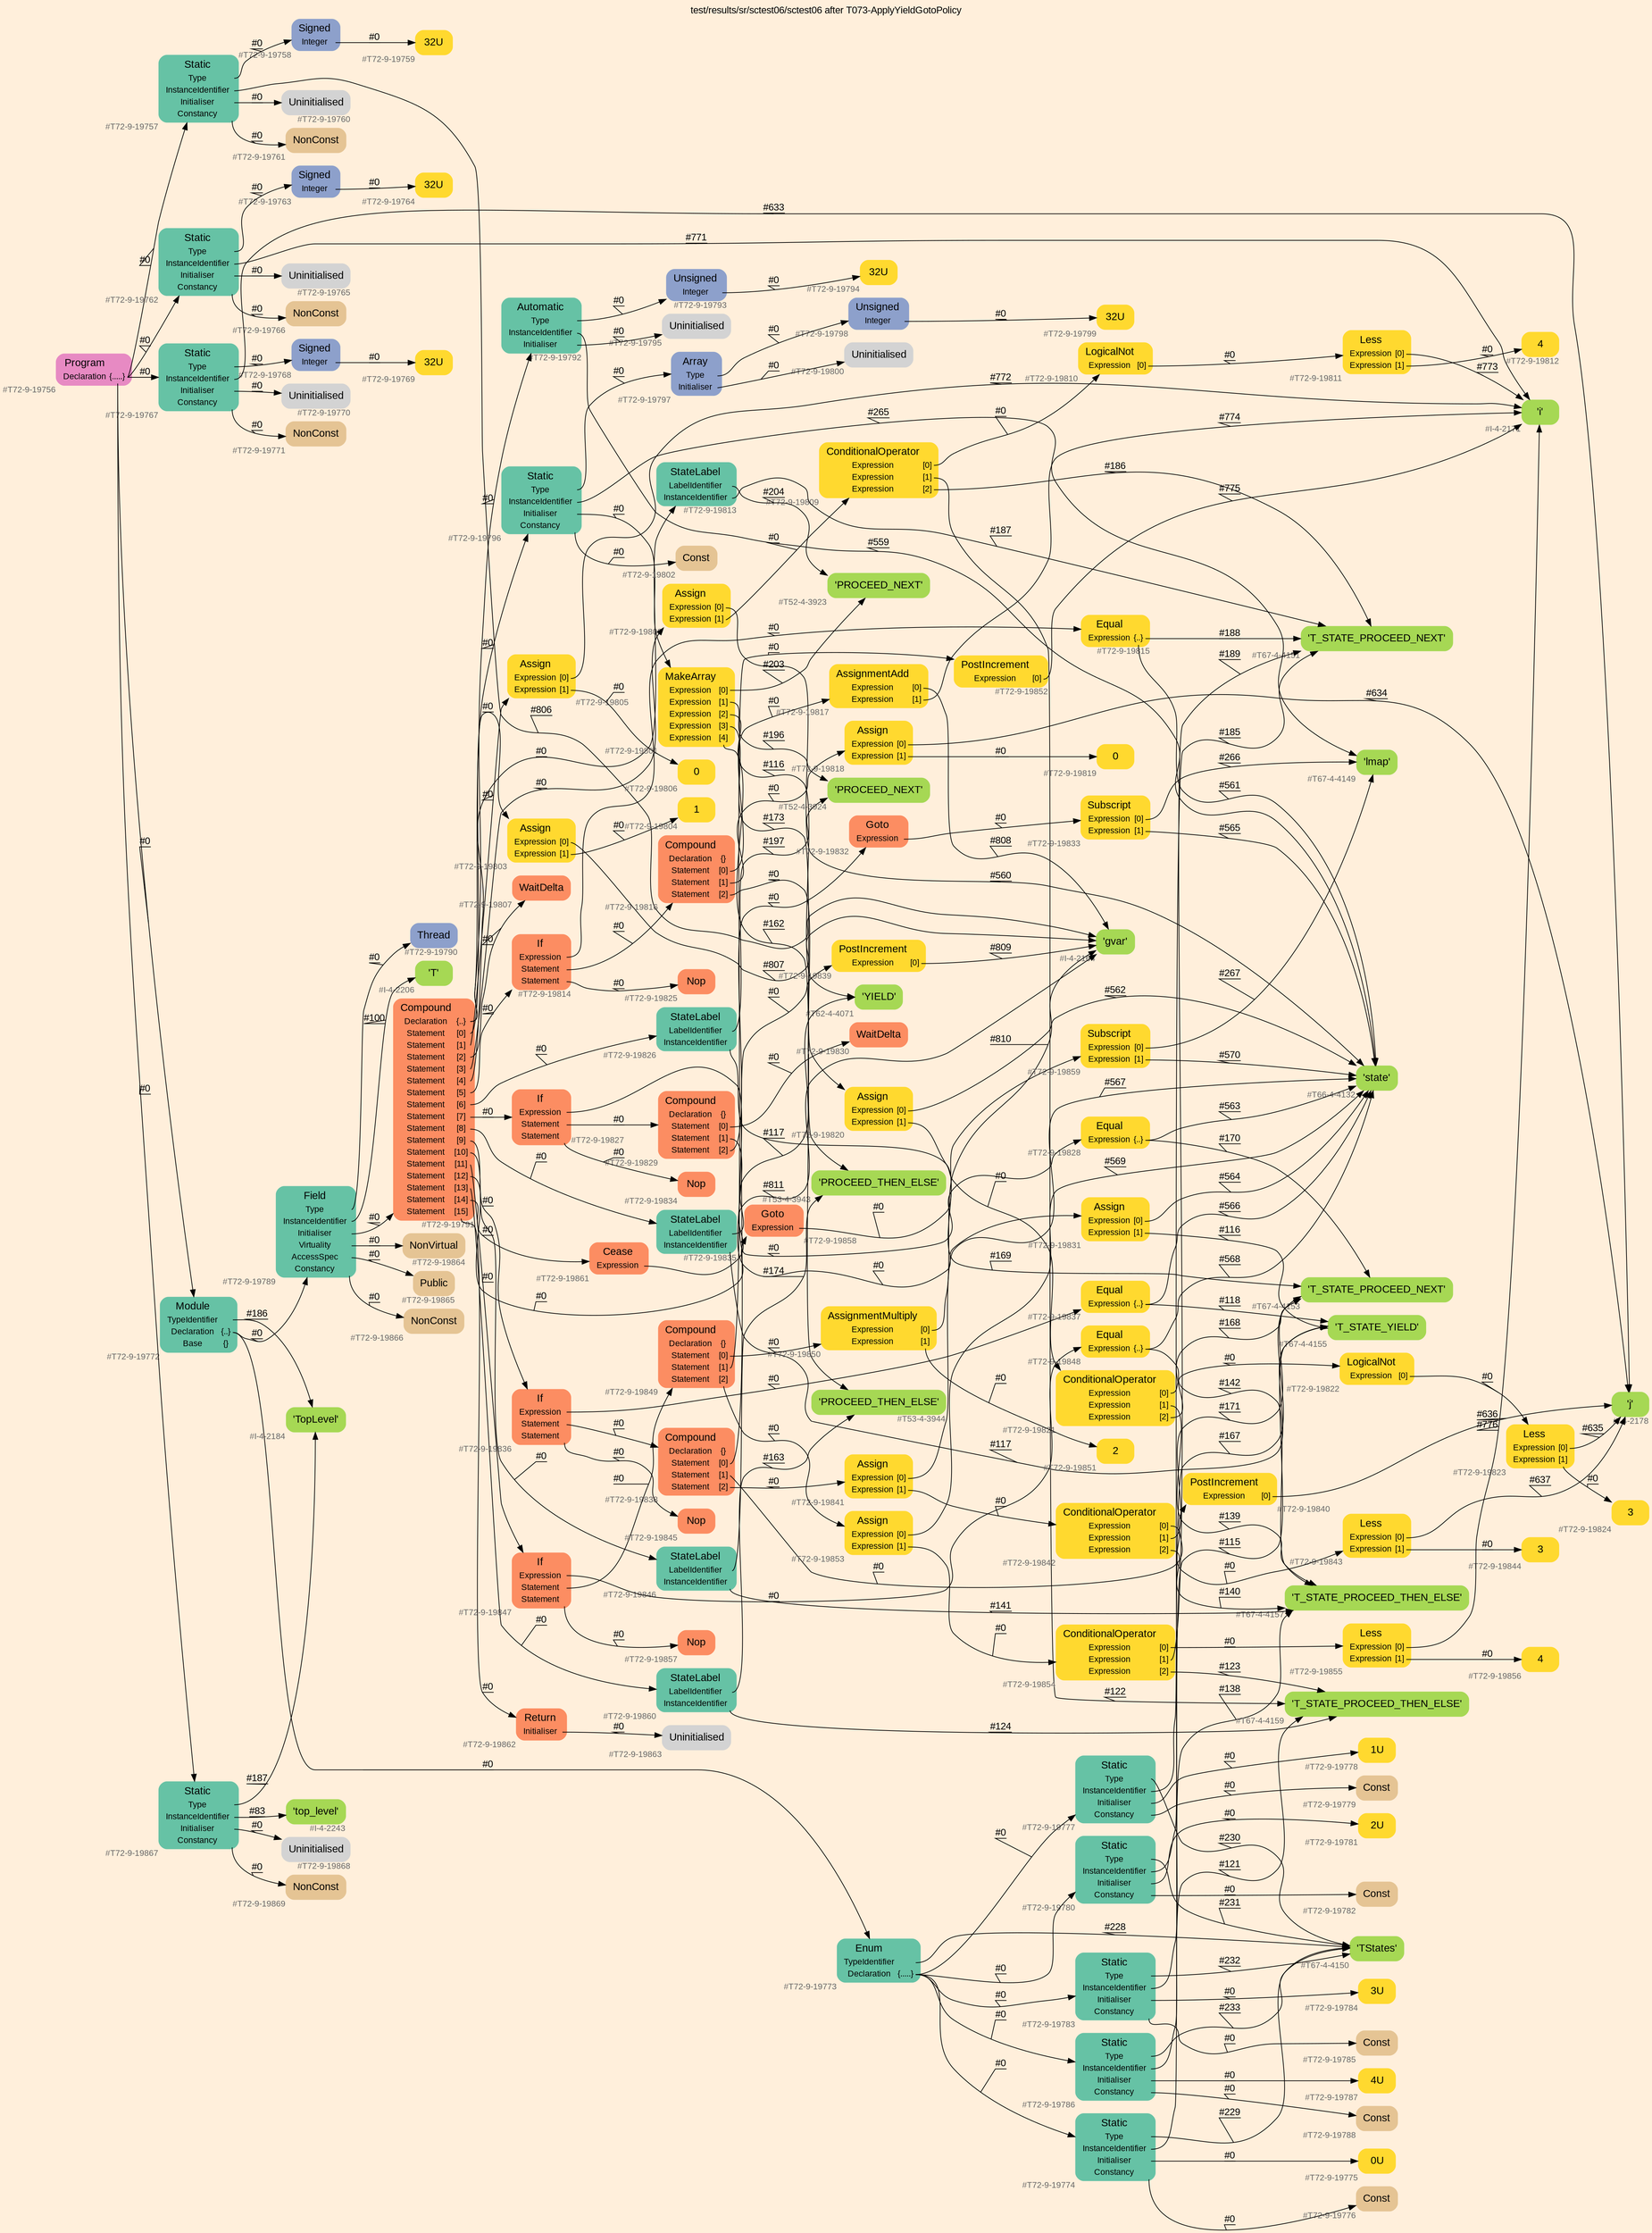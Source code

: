 digraph "test/results/sr/sctest06/sctest06 after T073-ApplyYieldGotoPolicy" {
label = "test/results/sr/sctest06/sctest06 after T073-ApplyYieldGotoPolicy"
labelloc = t
graph [
    rankdir = "LR"
    ranksep = 0.3
    bgcolor = antiquewhite1
    color = black
    fontcolor = black
    fontname = "Arial"
];
node [
    fontname = "Arial"
];
edge [
    fontname = "Arial"
];

// -------------------- node figure --------------------
// -------- block #T72-9-19756 ----------
"#T72-9-19756" [
    fillcolor = "/set28/4"
    xlabel = "#T72-9-19756"
    fontsize = "12"
    fontcolor = grey40
    shape = "plaintext"
    label = <<TABLE BORDER="0" CELLBORDER="0" CELLSPACING="0">
     <TR><TD><FONT COLOR="black" POINT-SIZE="15">Program</FONT></TD></TR>
     <TR><TD><FONT COLOR="black" POINT-SIZE="12">Declaration</FONT></TD><TD PORT="port0"><FONT COLOR="black" POINT-SIZE="12">{.....}</FONT></TD></TR>
    </TABLE>>
    style = "rounded,filled"
];

// -------- block #T72-9-19757 ----------
"#T72-9-19757" [
    fillcolor = "/set28/1"
    xlabel = "#T72-9-19757"
    fontsize = "12"
    fontcolor = grey40
    shape = "plaintext"
    label = <<TABLE BORDER="0" CELLBORDER="0" CELLSPACING="0">
     <TR><TD><FONT COLOR="black" POINT-SIZE="15">Static</FONT></TD></TR>
     <TR><TD><FONT COLOR="black" POINT-SIZE="12">Type</FONT></TD><TD PORT="port0"></TD></TR>
     <TR><TD><FONT COLOR="black" POINT-SIZE="12">InstanceIdentifier</FONT></TD><TD PORT="port1"></TD></TR>
     <TR><TD><FONT COLOR="black" POINT-SIZE="12">Initialiser</FONT></TD><TD PORT="port2"></TD></TR>
     <TR><TD><FONT COLOR="black" POINT-SIZE="12">Constancy</FONT></TD><TD PORT="port3"></TD></TR>
    </TABLE>>
    style = "rounded,filled"
];

// -------- block #T72-9-19758 ----------
"#T72-9-19758" [
    fillcolor = "/set28/3"
    xlabel = "#T72-9-19758"
    fontsize = "12"
    fontcolor = grey40
    shape = "plaintext"
    label = <<TABLE BORDER="0" CELLBORDER="0" CELLSPACING="0">
     <TR><TD><FONT COLOR="black" POINT-SIZE="15">Signed</FONT></TD></TR>
     <TR><TD><FONT COLOR="black" POINT-SIZE="12">Integer</FONT></TD><TD PORT="port0"></TD></TR>
    </TABLE>>
    style = "rounded,filled"
];

// -------- block #T72-9-19759 ----------
"#T72-9-19759" [
    fillcolor = "/set28/6"
    xlabel = "#T72-9-19759"
    fontsize = "12"
    fontcolor = grey40
    shape = "plaintext"
    label = <<TABLE BORDER="0" CELLBORDER="0" CELLSPACING="0">
     <TR><TD><FONT COLOR="black" POINT-SIZE="15">32U</FONT></TD></TR>
    </TABLE>>
    style = "rounded,filled"
];

// -------- block #I-4-2164 ----------
"#I-4-2164" [
    fillcolor = "/set28/5"
    xlabel = "#I-4-2164"
    fontsize = "12"
    fontcolor = grey40
    shape = "plaintext"
    label = <<TABLE BORDER="0" CELLBORDER="0" CELLSPACING="0">
     <TR><TD><FONT COLOR="black" POINT-SIZE="15">'gvar'</FONT></TD></TR>
    </TABLE>>
    style = "rounded,filled"
];

// -------- block #T72-9-19760 ----------
"#T72-9-19760" [
    xlabel = "#T72-9-19760"
    fontsize = "12"
    fontcolor = grey40
    shape = "plaintext"
    label = <<TABLE BORDER="0" CELLBORDER="0" CELLSPACING="0">
     <TR><TD><FONT COLOR="black" POINT-SIZE="15">Uninitialised</FONT></TD></TR>
    </TABLE>>
    style = "rounded,filled"
];

// -------- block #T72-9-19761 ----------
"#T72-9-19761" [
    fillcolor = "/set28/7"
    xlabel = "#T72-9-19761"
    fontsize = "12"
    fontcolor = grey40
    shape = "plaintext"
    label = <<TABLE BORDER="0" CELLBORDER="0" CELLSPACING="0">
     <TR><TD><FONT COLOR="black" POINT-SIZE="15">NonConst</FONT></TD></TR>
    </TABLE>>
    style = "rounded,filled"
];

// -------- block #T72-9-19762 ----------
"#T72-9-19762" [
    fillcolor = "/set28/1"
    xlabel = "#T72-9-19762"
    fontsize = "12"
    fontcolor = grey40
    shape = "plaintext"
    label = <<TABLE BORDER="0" CELLBORDER="0" CELLSPACING="0">
     <TR><TD><FONT COLOR="black" POINT-SIZE="15">Static</FONT></TD></TR>
     <TR><TD><FONT COLOR="black" POINT-SIZE="12">Type</FONT></TD><TD PORT="port0"></TD></TR>
     <TR><TD><FONT COLOR="black" POINT-SIZE="12">InstanceIdentifier</FONT></TD><TD PORT="port1"></TD></TR>
     <TR><TD><FONT COLOR="black" POINT-SIZE="12">Initialiser</FONT></TD><TD PORT="port2"></TD></TR>
     <TR><TD><FONT COLOR="black" POINT-SIZE="12">Constancy</FONT></TD><TD PORT="port3"></TD></TR>
    </TABLE>>
    style = "rounded,filled"
];

// -------- block #T72-9-19763 ----------
"#T72-9-19763" [
    fillcolor = "/set28/3"
    xlabel = "#T72-9-19763"
    fontsize = "12"
    fontcolor = grey40
    shape = "plaintext"
    label = <<TABLE BORDER="0" CELLBORDER="0" CELLSPACING="0">
     <TR><TD><FONT COLOR="black" POINT-SIZE="15">Signed</FONT></TD></TR>
     <TR><TD><FONT COLOR="black" POINT-SIZE="12">Integer</FONT></TD><TD PORT="port0"></TD></TR>
    </TABLE>>
    style = "rounded,filled"
];

// -------- block #T72-9-19764 ----------
"#T72-9-19764" [
    fillcolor = "/set28/6"
    xlabel = "#T72-9-19764"
    fontsize = "12"
    fontcolor = grey40
    shape = "plaintext"
    label = <<TABLE BORDER="0" CELLBORDER="0" CELLSPACING="0">
     <TR><TD><FONT COLOR="black" POINT-SIZE="15">32U</FONT></TD></TR>
    </TABLE>>
    style = "rounded,filled"
];

// -------- block #I-4-2171 ----------
"#I-4-2171" [
    fillcolor = "/set28/5"
    xlabel = "#I-4-2171"
    fontsize = "12"
    fontcolor = grey40
    shape = "plaintext"
    label = <<TABLE BORDER="0" CELLBORDER="0" CELLSPACING="0">
     <TR><TD><FONT COLOR="black" POINT-SIZE="15">'i'</FONT></TD></TR>
    </TABLE>>
    style = "rounded,filled"
];

// -------- block #T72-9-19765 ----------
"#T72-9-19765" [
    xlabel = "#T72-9-19765"
    fontsize = "12"
    fontcolor = grey40
    shape = "plaintext"
    label = <<TABLE BORDER="0" CELLBORDER="0" CELLSPACING="0">
     <TR><TD><FONT COLOR="black" POINT-SIZE="15">Uninitialised</FONT></TD></TR>
    </TABLE>>
    style = "rounded,filled"
];

// -------- block #T72-9-19766 ----------
"#T72-9-19766" [
    fillcolor = "/set28/7"
    xlabel = "#T72-9-19766"
    fontsize = "12"
    fontcolor = grey40
    shape = "plaintext"
    label = <<TABLE BORDER="0" CELLBORDER="0" CELLSPACING="0">
     <TR><TD><FONT COLOR="black" POINT-SIZE="15">NonConst</FONT></TD></TR>
    </TABLE>>
    style = "rounded,filled"
];

// -------- block #T72-9-19767 ----------
"#T72-9-19767" [
    fillcolor = "/set28/1"
    xlabel = "#T72-9-19767"
    fontsize = "12"
    fontcolor = grey40
    shape = "plaintext"
    label = <<TABLE BORDER="0" CELLBORDER="0" CELLSPACING="0">
     <TR><TD><FONT COLOR="black" POINT-SIZE="15">Static</FONT></TD></TR>
     <TR><TD><FONT COLOR="black" POINT-SIZE="12">Type</FONT></TD><TD PORT="port0"></TD></TR>
     <TR><TD><FONT COLOR="black" POINT-SIZE="12">InstanceIdentifier</FONT></TD><TD PORT="port1"></TD></TR>
     <TR><TD><FONT COLOR="black" POINT-SIZE="12">Initialiser</FONT></TD><TD PORT="port2"></TD></TR>
     <TR><TD><FONT COLOR="black" POINT-SIZE="12">Constancy</FONT></TD><TD PORT="port3"></TD></TR>
    </TABLE>>
    style = "rounded,filled"
];

// -------- block #T72-9-19768 ----------
"#T72-9-19768" [
    fillcolor = "/set28/3"
    xlabel = "#T72-9-19768"
    fontsize = "12"
    fontcolor = grey40
    shape = "plaintext"
    label = <<TABLE BORDER="0" CELLBORDER="0" CELLSPACING="0">
     <TR><TD><FONT COLOR="black" POINT-SIZE="15">Signed</FONT></TD></TR>
     <TR><TD><FONT COLOR="black" POINT-SIZE="12">Integer</FONT></TD><TD PORT="port0"></TD></TR>
    </TABLE>>
    style = "rounded,filled"
];

// -------- block #T72-9-19769 ----------
"#T72-9-19769" [
    fillcolor = "/set28/6"
    xlabel = "#T72-9-19769"
    fontsize = "12"
    fontcolor = grey40
    shape = "plaintext"
    label = <<TABLE BORDER="0" CELLBORDER="0" CELLSPACING="0">
     <TR><TD><FONT COLOR="black" POINT-SIZE="15">32U</FONT></TD></TR>
    </TABLE>>
    style = "rounded,filled"
];

// -------- block #I-4-2178 ----------
"#I-4-2178" [
    fillcolor = "/set28/5"
    xlabel = "#I-4-2178"
    fontsize = "12"
    fontcolor = grey40
    shape = "plaintext"
    label = <<TABLE BORDER="0" CELLBORDER="0" CELLSPACING="0">
     <TR><TD><FONT COLOR="black" POINT-SIZE="15">'j'</FONT></TD></TR>
    </TABLE>>
    style = "rounded,filled"
];

// -------- block #T72-9-19770 ----------
"#T72-9-19770" [
    xlabel = "#T72-9-19770"
    fontsize = "12"
    fontcolor = grey40
    shape = "plaintext"
    label = <<TABLE BORDER="0" CELLBORDER="0" CELLSPACING="0">
     <TR><TD><FONT COLOR="black" POINT-SIZE="15">Uninitialised</FONT></TD></TR>
    </TABLE>>
    style = "rounded,filled"
];

// -------- block #T72-9-19771 ----------
"#T72-9-19771" [
    fillcolor = "/set28/7"
    xlabel = "#T72-9-19771"
    fontsize = "12"
    fontcolor = grey40
    shape = "plaintext"
    label = <<TABLE BORDER="0" CELLBORDER="0" CELLSPACING="0">
     <TR><TD><FONT COLOR="black" POINT-SIZE="15">NonConst</FONT></TD></TR>
    </TABLE>>
    style = "rounded,filled"
];

// -------- block #T72-9-19772 ----------
"#T72-9-19772" [
    fillcolor = "/set28/1"
    xlabel = "#T72-9-19772"
    fontsize = "12"
    fontcolor = grey40
    shape = "plaintext"
    label = <<TABLE BORDER="0" CELLBORDER="0" CELLSPACING="0">
     <TR><TD><FONT COLOR="black" POINT-SIZE="15">Module</FONT></TD></TR>
     <TR><TD><FONT COLOR="black" POINT-SIZE="12">TypeIdentifier</FONT></TD><TD PORT="port0"></TD></TR>
     <TR><TD><FONT COLOR="black" POINT-SIZE="12">Declaration</FONT></TD><TD PORT="port1"><FONT COLOR="black" POINT-SIZE="12">{..}</FONT></TD></TR>
     <TR><TD><FONT COLOR="black" POINT-SIZE="12">Base</FONT></TD><TD PORT="port2"><FONT COLOR="black" POINT-SIZE="12">{}</FONT></TD></TR>
    </TABLE>>
    style = "rounded,filled"
];

// -------- block #I-4-2184 ----------
"#I-4-2184" [
    fillcolor = "/set28/5"
    xlabel = "#I-4-2184"
    fontsize = "12"
    fontcolor = grey40
    shape = "plaintext"
    label = <<TABLE BORDER="0" CELLBORDER="0" CELLSPACING="0">
     <TR><TD><FONT COLOR="black" POINT-SIZE="15">'TopLevel'</FONT></TD></TR>
    </TABLE>>
    style = "rounded,filled"
];

// -------- block #T72-9-19773 ----------
"#T72-9-19773" [
    fillcolor = "/set28/1"
    xlabel = "#T72-9-19773"
    fontsize = "12"
    fontcolor = grey40
    shape = "plaintext"
    label = <<TABLE BORDER="0" CELLBORDER="0" CELLSPACING="0">
     <TR><TD><FONT COLOR="black" POINT-SIZE="15">Enum</FONT></TD></TR>
     <TR><TD><FONT COLOR="black" POINT-SIZE="12">TypeIdentifier</FONT></TD><TD PORT="port0"></TD></TR>
     <TR><TD><FONT COLOR="black" POINT-SIZE="12">Declaration</FONT></TD><TD PORT="port1"><FONT COLOR="black" POINT-SIZE="12">{.....}</FONT></TD></TR>
    </TABLE>>
    style = "rounded,filled"
];

// -------- block #T67-4-4150 ----------
"#T67-4-4150" [
    fillcolor = "/set28/5"
    xlabel = "#T67-4-4150"
    fontsize = "12"
    fontcolor = grey40
    shape = "plaintext"
    label = <<TABLE BORDER="0" CELLBORDER="0" CELLSPACING="0">
     <TR><TD><FONT COLOR="black" POINT-SIZE="15">'TStates'</FONT></TD></TR>
    </TABLE>>
    style = "rounded,filled"
];

// -------- block #T72-9-19774 ----------
"#T72-9-19774" [
    fillcolor = "/set28/1"
    xlabel = "#T72-9-19774"
    fontsize = "12"
    fontcolor = grey40
    shape = "plaintext"
    label = <<TABLE BORDER="0" CELLBORDER="0" CELLSPACING="0">
     <TR><TD><FONT COLOR="black" POINT-SIZE="15">Static</FONT></TD></TR>
     <TR><TD><FONT COLOR="black" POINT-SIZE="12">Type</FONT></TD><TD PORT="port0"></TD></TR>
     <TR><TD><FONT COLOR="black" POINT-SIZE="12">InstanceIdentifier</FONT></TD><TD PORT="port1"></TD></TR>
     <TR><TD><FONT COLOR="black" POINT-SIZE="12">Initialiser</FONT></TD><TD PORT="port2"></TD></TR>
     <TR><TD><FONT COLOR="black" POINT-SIZE="12">Constancy</FONT></TD><TD PORT="port3"></TD></TR>
    </TABLE>>
    style = "rounded,filled"
];

// -------- block #T67-4-4151 ----------
"#T67-4-4151" [
    fillcolor = "/set28/5"
    xlabel = "#T67-4-4151"
    fontsize = "12"
    fontcolor = grey40
    shape = "plaintext"
    label = <<TABLE BORDER="0" CELLBORDER="0" CELLSPACING="0">
     <TR><TD><FONT COLOR="black" POINT-SIZE="15">'T_STATE_PROCEED_NEXT'</FONT></TD></TR>
    </TABLE>>
    style = "rounded,filled"
];

// -------- block #T72-9-19775 ----------
"#T72-9-19775" [
    fillcolor = "/set28/6"
    xlabel = "#T72-9-19775"
    fontsize = "12"
    fontcolor = grey40
    shape = "plaintext"
    label = <<TABLE BORDER="0" CELLBORDER="0" CELLSPACING="0">
     <TR><TD><FONT COLOR="black" POINT-SIZE="15">0U</FONT></TD></TR>
    </TABLE>>
    style = "rounded,filled"
];

// -------- block #T72-9-19776 ----------
"#T72-9-19776" [
    fillcolor = "/set28/7"
    xlabel = "#T72-9-19776"
    fontsize = "12"
    fontcolor = grey40
    shape = "plaintext"
    label = <<TABLE BORDER="0" CELLBORDER="0" CELLSPACING="0">
     <TR><TD><FONT COLOR="black" POINT-SIZE="15">Const</FONT></TD></TR>
    </TABLE>>
    style = "rounded,filled"
];

// -------- block #T72-9-19777 ----------
"#T72-9-19777" [
    fillcolor = "/set28/1"
    xlabel = "#T72-9-19777"
    fontsize = "12"
    fontcolor = grey40
    shape = "plaintext"
    label = <<TABLE BORDER="0" CELLBORDER="0" CELLSPACING="0">
     <TR><TD><FONT COLOR="black" POINT-SIZE="15">Static</FONT></TD></TR>
     <TR><TD><FONT COLOR="black" POINT-SIZE="12">Type</FONT></TD><TD PORT="port0"></TD></TR>
     <TR><TD><FONT COLOR="black" POINT-SIZE="12">InstanceIdentifier</FONT></TD><TD PORT="port1"></TD></TR>
     <TR><TD><FONT COLOR="black" POINT-SIZE="12">Initialiser</FONT></TD><TD PORT="port2"></TD></TR>
     <TR><TD><FONT COLOR="black" POINT-SIZE="12">Constancy</FONT></TD><TD PORT="port3"></TD></TR>
    </TABLE>>
    style = "rounded,filled"
];

// -------- block #T67-4-4153 ----------
"#T67-4-4153" [
    fillcolor = "/set28/5"
    xlabel = "#T67-4-4153"
    fontsize = "12"
    fontcolor = grey40
    shape = "plaintext"
    label = <<TABLE BORDER="0" CELLBORDER="0" CELLSPACING="0">
     <TR><TD><FONT COLOR="black" POINT-SIZE="15">'T_STATE_PROCEED_NEXT'</FONT></TD></TR>
    </TABLE>>
    style = "rounded,filled"
];

// -------- block #T72-9-19778 ----------
"#T72-9-19778" [
    fillcolor = "/set28/6"
    xlabel = "#T72-9-19778"
    fontsize = "12"
    fontcolor = grey40
    shape = "plaintext"
    label = <<TABLE BORDER="0" CELLBORDER="0" CELLSPACING="0">
     <TR><TD><FONT COLOR="black" POINT-SIZE="15">1U</FONT></TD></TR>
    </TABLE>>
    style = "rounded,filled"
];

// -------- block #T72-9-19779 ----------
"#T72-9-19779" [
    fillcolor = "/set28/7"
    xlabel = "#T72-9-19779"
    fontsize = "12"
    fontcolor = grey40
    shape = "plaintext"
    label = <<TABLE BORDER="0" CELLBORDER="0" CELLSPACING="0">
     <TR><TD><FONT COLOR="black" POINT-SIZE="15">Const</FONT></TD></TR>
    </TABLE>>
    style = "rounded,filled"
];

// -------- block #T72-9-19780 ----------
"#T72-9-19780" [
    fillcolor = "/set28/1"
    xlabel = "#T72-9-19780"
    fontsize = "12"
    fontcolor = grey40
    shape = "plaintext"
    label = <<TABLE BORDER="0" CELLBORDER="0" CELLSPACING="0">
     <TR><TD><FONT COLOR="black" POINT-SIZE="15">Static</FONT></TD></TR>
     <TR><TD><FONT COLOR="black" POINT-SIZE="12">Type</FONT></TD><TD PORT="port0"></TD></TR>
     <TR><TD><FONT COLOR="black" POINT-SIZE="12">InstanceIdentifier</FONT></TD><TD PORT="port1"></TD></TR>
     <TR><TD><FONT COLOR="black" POINT-SIZE="12">Initialiser</FONT></TD><TD PORT="port2"></TD></TR>
     <TR><TD><FONT COLOR="black" POINT-SIZE="12">Constancy</FONT></TD><TD PORT="port3"></TD></TR>
    </TABLE>>
    style = "rounded,filled"
];

// -------- block #T67-4-4155 ----------
"#T67-4-4155" [
    fillcolor = "/set28/5"
    xlabel = "#T67-4-4155"
    fontsize = "12"
    fontcolor = grey40
    shape = "plaintext"
    label = <<TABLE BORDER="0" CELLBORDER="0" CELLSPACING="0">
     <TR><TD><FONT COLOR="black" POINT-SIZE="15">'T_STATE_YIELD'</FONT></TD></TR>
    </TABLE>>
    style = "rounded,filled"
];

// -------- block #T72-9-19781 ----------
"#T72-9-19781" [
    fillcolor = "/set28/6"
    xlabel = "#T72-9-19781"
    fontsize = "12"
    fontcolor = grey40
    shape = "plaintext"
    label = <<TABLE BORDER="0" CELLBORDER="0" CELLSPACING="0">
     <TR><TD><FONT COLOR="black" POINT-SIZE="15">2U</FONT></TD></TR>
    </TABLE>>
    style = "rounded,filled"
];

// -------- block #T72-9-19782 ----------
"#T72-9-19782" [
    fillcolor = "/set28/7"
    xlabel = "#T72-9-19782"
    fontsize = "12"
    fontcolor = grey40
    shape = "plaintext"
    label = <<TABLE BORDER="0" CELLBORDER="0" CELLSPACING="0">
     <TR><TD><FONT COLOR="black" POINT-SIZE="15">Const</FONT></TD></TR>
    </TABLE>>
    style = "rounded,filled"
];

// -------- block #T72-9-19783 ----------
"#T72-9-19783" [
    fillcolor = "/set28/1"
    xlabel = "#T72-9-19783"
    fontsize = "12"
    fontcolor = grey40
    shape = "plaintext"
    label = <<TABLE BORDER="0" CELLBORDER="0" CELLSPACING="0">
     <TR><TD><FONT COLOR="black" POINT-SIZE="15">Static</FONT></TD></TR>
     <TR><TD><FONT COLOR="black" POINT-SIZE="12">Type</FONT></TD><TD PORT="port0"></TD></TR>
     <TR><TD><FONT COLOR="black" POINT-SIZE="12">InstanceIdentifier</FONT></TD><TD PORT="port1"></TD></TR>
     <TR><TD><FONT COLOR="black" POINT-SIZE="12">Initialiser</FONT></TD><TD PORT="port2"></TD></TR>
     <TR><TD><FONT COLOR="black" POINT-SIZE="12">Constancy</FONT></TD><TD PORT="port3"></TD></TR>
    </TABLE>>
    style = "rounded,filled"
];

// -------- block #T67-4-4157 ----------
"#T67-4-4157" [
    fillcolor = "/set28/5"
    xlabel = "#T67-4-4157"
    fontsize = "12"
    fontcolor = grey40
    shape = "plaintext"
    label = <<TABLE BORDER="0" CELLBORDER="0" CELLSPACING="0">
     <TR><TD><FONT COLOR="black" POINT-SIZE="15">'T_STATE_PROCEED_THEN_ELSE'</FONT></TD></TR>
    </TABLE>>
    style = "rounded,filled"
];

// -------- block #T72-9-19784 ----------
"#T72-9-19784" [
    fillcolor = "/set28/6"
    xlabel = "#T72-9-19784"
    fontsize = "12"
    fontcolor = grey40
    shape = "plaintext"
    label = <<TABLE BORDER="0" CELLBORDER="0" CELLSPACING="0">
     <TR><TD><FONT COLOR="black" POINT-SIZE="15">3U</FONT></TD></TR>
    </TABLE>>
    style = "rounded,filled"
];

// -------- block #T72-9-19785 ----------
"#T72-9-19785" [
    fillcolor = "/set28/7"
    xlabel = "#T72-9-19785"
    fontsize = "12"
    fontcolor = grey40
    shape = "plaintext"
    label = <<TABLE BORDER="0" CELLBORDER="0" CELLSPACING="0">
     <TR><TD><FONT COLOR="black" POINT-SIZE="15">Const</FONT></TD></TR>
    </TABLE>>
    style = "rounded,filled"
];

// -------- block #T72-9-19786 ----------
"#T72-9-19786" [
    fillcolor = "/set28/1"
    xlabel = "#T72-9-19786"
    fontsize = "12"
    fontcolor = grey40
    shape = "plaintext"
    label = <<TABLE BORDER="0" CELLBORDER="0" CELLSPACING="0">
     <TR><TD><FONT COLOR="black" POINT-SIZE="15">Static</FONT></TD></TR>
     <TR><TD><FONT COLOR="black" POINT-SIZE="12">Type</FONT></TD><TD PORT="port0"></TD></TR>
     <TR><TD><FONT COLOR="black" POINT-SIZE="12">InstanceIdentifier</FONT></TD><TD PORT="port1"></TD></TR>
     <TR><TD><FONT COLOR="black" POINT-SIZE="12">Initialiser</FONT></TD><TD PORT="port2"></TD></TR>
     <TR><TD><FONT COLOR="black" POINT-SIZE="12">Constancy</FONT></TD><TD PORT="port3"></TD></TR>
    </TABLE>>
    style = "rounded,filled"
];

// -------- block #T67-4-4159 ----------
"#T67-4-4159" [
    fillcolor = "/set28/5"
    xlabel = "#T67-4-4159"
    fontsize = "12"
    fontcolor = grey40
    shape = "plaintext"
    label = <<TABLE BORDER="0" CELLBORDER="0" CELLSPACING="0">
     <TR><TD><FONT COLOR="black" POINT-SIZE="15">'T_STATE_PROCEED_THEN_ELSE'</FONT></TD></TR>
    </TABLE>>
    style = "rounded,filled"
];

// -------- block #T72-9-19787 ----------
"#T72-9-19787" [
    fillcolor = "/set28/6"
    xlabel = "#T72-9-19787"
    fontsize = "12"
    fontcolor = grey40
    shape = "plaintext"
    label = <<TABLE BORDER="0" CELLBORDER="0" CELLSPACING="0">
     <TR><TD><FONT COLOR="black" POINT-SIZE="15">4U</FONT></TD></TR>
    </TABLE>>
    style = "rounded,filled"
];

// -------- block #T72-9-19788 ----------
"#T72-9-19788" [
    fillcolor = "/set28/7"
    xlabel = "#T72-9-19788"
    fontsize = "12"
    fontcolor = grey40
    shape = "plaintext"
    label = <<TABLE BORDER="0" CELLBORDER="0" CELLSPACING="0">
     <TR><TD><FONT COLOR="black" POINT-SIZE="15">Const</FONT></TD></TR>
    </TABLE>>
    style = "rounded,filled"
];

// -------- block #T72-9-19789 ----------
"#T72-9-19789" [
    fillcolor = "/set28/1"
    xlabel = "#T72-9-19789"
    fontsize = "12"
    fontcolor = grey40
    shape = "plaintext"
    label = <<TABLE BORDER="0" CELLBORDER="0" CELLSPACING="0">
     <TR><TD><FONT COLOR="black" POINT-SIZE="15">Field</FONT></TD></TR>
     <TR><TD><FONT COLOR="black" POINT-SIZE="12">Type</FONT></TD><TD PORT="port0"></TD></TR>
     <TR><TD><FONT COLOR="black" POINT-SIZE="12">InstanceIdentifier</FONT></TD><TD PORT="port1"></TD></TR>
     <TR><TD><FONT COLOR="black" POINT-SIZE="12">Initialiser</FONT></TD><TD PORT="port2"></TD></TR>
     <TR><TD><FONT COLOR="black" POINT-SIZE="12">Virtuality</FONT></TD><TD PORT="port3"></TD></TR>
     <TR><TD><FONT COLOR="black" POINT-SIZE="12">AccessSpec</FONT></TD><TD PORT="port4"></TD></TR>
     <TR><TD><FONT COLOR="black" POINT-SIZE="12">Constancy</FONT></TD><TD PORT="port5"></TD></TR>
    </TABLE>>
    style = "rounded,filled"
];

// -------- block #T72-9-19790 ----------
"#T72-9-19790" [
    fillcolor = "/set28/3"
    xlabel = "#T72-9-19790"
    fontsize = "12"
    fontcolor = grey40
    shape = "plaintext"
    label = <<TABLE BORDER="0" CELLBORDER="0" CELLSPACING="0">
     <TR><TD><FONT COLOR="black" POINT-SIZE="15">Thread</FONT></TD></TR>
    </TABLE>>
    style = "rounded,filled"
];

// -------- block #I-4-2206 ----------
"#I-4-2206" [
    fillcolor = "/set28/5"
    xlabel = "#I-4-2206"
    fontsize = "12"
    fontcolor = grey40
    shape = "plaintext"
    label = <<TABLE BORDER="0" CELLBORDER="0" CELLSPACING="0">
     <TR><TD><FONT COLOR="black" POINT-SIZE="15">'T'</FONT></TD></TR>
    </TABLE>>
    style = "rounded,filled"
];

// -------- block #T72-9-19791 ----------
"#T72-9-19791" [
    fillcolor = "/set28/2"
    xlabel = "#T72-9-19791"
    fontsize = "12"
    fontcolor = grey40
    shape = "plaintext"
    label = <<TABLE BORDER="0" CELLBORDER="0" CELLSPACING="0">
     <TR><TD><FONT COLOR="black" POINT-SIZE="15">Compound</FONT></TD></TR>
     <TR><TD><FONT COLOR="black" POINT-SIZE="12">Declaration</FONT></TD><TD PORT="port0"><FONT COLOR="black" POINT-SIZE="12">{..}</FONT></TD></TR>
     <TR><TD><FONT COLOR="black" POINT-SIZE="12">Statement</FONT></TD><TD PORT="port1"><FONT COLOR="black" POINT-SIZE="12">[0]</FONT></TD></TR>
     <TR><TD><FONT COLOR="black" POINT-SIZE="12">Statement</FONT></TD><TD PORT="port2"><FONT COLOR="black" POINT-SIZE="12">[1]</FONT></TD></TR>
     <TR><TD><FONT COLOR="black" POINT-SIZE="12">Statement</FONT></TD><TD PORT="port3"><FONT COLOR="black" POINT-SIZE="12">[2]</FONT></TD></TR>
     <TR><TD><FONT COLOR="black" POINT-SIZE="12">Statement</FONT></TD><TD PORT="port4"><FONT COLOR="black" POINT-SIZE="12">[3]</FONT></TD></TR>
     <TR><TD><FONT COLOR="black" POINT-SIZE="12">Statement</FONT></TD><TD PORT="port5"><FONT COLOR="black" POINT-SIZE="12">[4]</FONT></TD></TR>
     <TR><TD><FONT COLOR="black" POINT-SIZE="12">Statement</FONT></TD><TD PORT="port6"><FONT COLOR="black" POINT-SIZE="12">[5]</FONT></TD></TR>
     <TR><TD><FONT COLOR="black" POINT-SIZE="12">Statement</FONT></TD><TD PORT="port7"><FONT COLOR="black" POINT-SIZE="12">[6]</FONT></TD></TR>
     <TR><TD><FONT COLOR="black" POINT-SIZE="12">Statement</FONT></TD><TD PORT="port8"><FONT COLOR="black" POINT-SIZE="12">[7]</FONT></TD></TR>
     <TR><TD><FONT COLOR="black" POINT-SIZE="12">Statement</FONT></TD><TD PORT="port9"><FONT COLOR="black" POINT-SIZE="12">[8]</FONT></TD></TR>
     <TR><TD><FONT COLOR="black" POINT-SIZE="12">Statement</FONT></TD><TD PORT="port10"><FONT COLOR="black" POINT-SIZE="12">[9]</FONT></TD></TR>
     <TR><TD><FONT COLOR="black" POINT-SIZE="12">Statement</FONT></TD><TD PORT="port11"><FONT COLOR="black" POINT-SIZE="12">[10]</FONT></TD></TR>
     <TR><TD><FONT COLOR="black" POINT-SIZE="12">Statement</FONT></TD><TD PORT="port12"><FONT COLOR="black" POINT-SIZE="12">[11]</FONT></TD></TR>
     <TR><TD><FONT COLOR="black" POINT-SIZE="12">Statement</FONT></TD><TD PORT="port13"><FONT COLOR="black" POINT-SIZE="12">[12]</FONT></TD></TR>
     <TR><TD><FONT COLOR="black" POINT-SIZE="12">Statement</FONT></TD><TD PORT="port14"><FONT COLOR="black" POINT-SIZE="12">[13]</FONT></TD></TR>
     <TR><TD><FONT COLOR="black" POINT-SIZE="12">Statement</FONT></TD><TD PORT="port15"><FONT COLOR="black" POINT-SIZE="12">[14]</FONT></TD></TR>
     <TR><TD><FONT COLOR="black" POINT-SIZE="12">Statement</FONT></TD><TD PORT="port16"><FONT COLOR="black" POINT-SIZE="12">[15]</FONT></TD></TR>
    </TABLE>>
    style = "rounded,filled"
];

// -------- block #T72-9-19792 ----------
"#T72-9-19792" [
    fillcolor = "/set28/1"
    xlabel = "#T72-9-19792"
    fontsize = "12"
    fontcolor = grey40
    shape = "plaintext"
    label = <<TABLE BORDER="0" CELLBORDER="0" CELLSPACING="0">
     <TR><TD><FONT COLOR="black" POINT-SIZE="15">Automatic</FONT></TD></TR>
     <TR><TD><FONT COLOR="black" POINT-SIZE="12">Type</FONT></TD><TD PORT="port0"></TD></TR>
     <TR><TD><FONT COLOR="black" POINT-SIZE="12">InstanceIdentifier</FONT></TD><TD PORT="port1"></TD></TR>
     <TR><TD><FONT COLOR="black" POINT-SIZE="12">Initialiser</FONT></TD><TD PORT="port2"></TD></TR>
    </TABLE>>
    style = "rounded,filled"
];

// -------- block #T72-9-19793 ----------
"#T72-9-19793" [
    fillcolor = "/set28/3"
    xlabel = "#T72-9-19793"
    fontsize = "12"
    fontcolor = grey40
    shape = "plaintext"
    label = <<TABLE BORDER="0" CELLBORDER="0" CELLSPACING="0">
     <TR><TD><FONT COLOR="black" POINT-SIZE="15">Unsigned</FONT></TD></TR>
     <TR><TD><FONT COLOR="black" POINT-SIZE="12">Integer</FONT></TD><TD PORT="port0"></TD></TR>
    </TABLE>>
    style = "rounded,filled"
];

// -------- block #T72-9-19794 ----------
"#T72-9-19794" [
    fillcolor = "/set28/6"
    xlabel = "#T72-9-19794"
    fontsize = "12"
    fontcolor = grey40
    shape = "plaintext"
    label = <<TABLE BORDER="0" CELLBORDER="0" CELLSPACING="0">
     <TR><TD><FONT COLOR="black" POINT-SIZE="15">32U</FONT></TD></TR>
    </TABLE>>
    style = "rounded,filled"
];

// -------- block #T66-4-4132 ----------
"#T66-4-4132" [
    fillcolor = "/set28/5"
    xlabel = "#T66-4-4132"
    fontsize = "12"
    fontcolor = grey40
    shape = "plaintext"
    label = <<TABLE BORDER="0" CELLBORDER="0" CELLSPACING="0">
     <TR><TD><FONT COLOR="black" POINT-SIZE="15">'state'</FONT></TD></TR>
    </TABLE>>
    style = "rounded,filled"
];

// -------- block #T72-9-19795 ----------
"#T72-9-19795" [
    xlabel = "#T72-9-19795"
    fontsize = "12"
    fontcolor = grey40
    shape = "plaintext"
    label = <<TABLE BORDER="0" CELLBORDER="0" CELLSPACING="0">
     <TR><TD><FONT COLOR="black" POINT-SIZE="15">Uninitialised</FONT></TD></TR>
    </TABLE>>
    style = "rounded,filled"
];

// -------- block #T72-9-19796 ----------
"#T72-9-19796" [
    fillcolor = "/set28/1"
    xlabel = "#T72-9-19796"
    fontsize = "12"
    fontcolor = grey40
    shape = "plaintext"
    label = <<TABLE BORDER="0" CELLBORDER="0" CELLSPACING="0">
     <TR><TD><FONT COLOR="black" POINT-SIZE="15">Static</FONT></TD></TR>
     <TR><TD><FONT COLOR="black" POINT-SIZE="12">Type</FONT></TD><TD PORT="port0"></TD></TR>
     <TR><TD><FONT COLOR="black" POINT-SIZE="12">InstanceIdentifier</FONT></TD><TD PORT="port1"></TD></TR>
     <TR><TD><FONT COLOR="black" POINT-SIZE="12">Initialiser</FONT></TD><TD PORT="port2"></TD></TR>
     <TR><TD><FONT COLOR="black" POINT-SIZE="12">Constancy</FONT></TD><TD PORT="port3"></TD></TR>
    </TABLE>>
    style = "rounded,filled"
];

// -------- block #T72-9-19797 ----------
"#T72-9-19797" [
    fillcolor = "/set28/3"
    xlabel = "#T72-9-19797"
    fontsize = "12"
    fontcolor = grey40
    shape = "plaintext"
    label = <<TABLE BORDER="0" CELLBORDER="0" CELLSPACING="0">
     <TR><TD><FONT COLOR="black" POINT-SIZE="15">Array</FONT></TD></TR>
     <TR><TD><FONT COLOR="black" POINT-SIZE="12">Type</FONT></TD><TD PORT="port0"></TD></TR>
     <TR><TD><FONT COLOR="black" POINT-SIZE="12">Initialiser</FONT></TD><TD PORT="port1"></TD></TR>
    </TABLE>>
    style = "rounded,filled"
];

// -------- block #T72-9-19798 ----------
"#T72-9-19798" [
    fillcolor = "/set28/3"
    xlabel = "#T72-9-19798"
    fontsize = "12"
    fontcolor = grey40
    shape = "plaintext"
    label = <<TABLE BORDER="0" CELLBORDER="0" CELLSPACING="0">
     <TR><TD><FONT COLOR="black" POINT-SIZE="15">Unsigned</FONT></TD></TR>
     <TR><TD><FONT COLOR="black" POINT-SIZE="12">Integer</FONT></TD><TD PORT="port0"></TD></TR>
    </TABLE>>
    style = "rounded,filled"
];

// -------- block #T72-9-19799 ----------
"#T72-9-19799" [
    fillcolor = "/set28/6"
    xlabel = "#T72-9-19799"
    fontsize = "12"
    fontcolor = grey40
    shape = "plaintext"
    label = <<TABLE BORDER="0" CELLBORDER="0" CELLSPACING="0">
     <TR><TD><FONT COLOR="black" POINT-SIZE="15">32U</FONT></TD></TR>
    </TABLE>>
    style = "rounded,filled"
];

// -------- block #T72-9-19800 ----------
"#T72-9-19800" [
    xlabel = "#T72-9-19800"
    fontsize = "12"
    fontcolor = grey40
    shape = "plaintext"
    label = <<TABLE BORDER="0" CELLBORDER="0" CELLSPACING="0">
     <TR><TD><FONT COLOR="black" POINT-SIZE="15">Uninitialised</FONT></TD></TR>
    </TABLE>>
    style = "rounded,filled"
];

// -------- block #T67-4-4149 ----------
"#T67-4-4149" [
    fillcolor = "/set28/5"
    xlabel = "#T67-4-4149"
    fontsize = "12"
    fontcolor = grey40
    shape = "plaintext"
    label = <<TABLE BORDER="0" CELLBORDER="0" CELLSPACING="0">
     <TR><TD><FONT COLOR="black" POINT-SIZE="15">'lmap'</FONT></TD></TR>
    </TABLE>>
    style = "rounded,filled"
];

// -------- block #T72-9-19801 ----------
"#T72-9-19801" [
    fillcolor = "/set28/6"
    xlabel = "#T72-9-19801"
    fontsize = "12"
    fontcolor = grey40
    shape = "plaintext"
    label = <<TABLE BORDER="0" CELLBORDER="0" CELLSPACING="0">
     <TR><TD><FONT COLOR="black" POINT-SIZE="15">MakeArray</FONT></TD></TR>
     <TR><TD><FONT COLOR="black" POINT-SIZE="12">Expression</FONT></TD><TD PORT="port0"><FONT COLOR="black" POINT-SIZE="12">[0]</FONT></TD></TR>
     <TR><TD><FONT COLOR="black" POINT-SIZE="12">Expression</FONT></TD><TD PORT="port1"><FONT COLOR="black" POINT-SIZE="12">[1]</FONT></TD></TR>
     <TR><TD><FONT COLOR="black" POINT-SIZE="12">Expression</FONT></TD><TD PORT="port2"><FONT COLOR="black" POINT-SIZE="12">[2]</FONT></TD></TR>
     <TR><TD><FONT COLOR="black" POINT-SIZE="12">Expression</FONT></TD><TD PORT="port3"><FONT COLOR="black" POINT-SIZE="12">[3]</FONT></TD></TR>
     <TR><TD><FONT COLOR="black" POINT-SIZE="12">Expression</FONT></TD><TD PORT="port4"><FONT COLOR="black" POINT-SIZE="12">[4]</FONT></TD></TR>
    </TABLE>>
    style = "rounded,filled"
];

// -------- block #T52-4-3923 ----------
"#T52-4-3923" [
    fillcolor = "/set28/5"
    xlabel = "#T52-4-3923"
    fontsize = "12"
    fontcolor = grey40
    shape = "plaintext"
    label = <<TABLE BORDER="0" CELLBORDER="0" CELLSPACING="0">
     <TR><TD><FONT COLOR="black" POINT-SIZE="15">'PROCEED_NEXT'</FONT></TD></TR>
    </TABLE>>
    style = "rounded,filled"
];

// -------- block #T52-4-3924 ----------
"#T52-4-3924" [
    fillcolor = "/set28/5"
    xlabel = "#T52-4-3924"
    fontsize = "12"
    fontcolor = grey40
    shape = "plaintext"
    label = <<TABLE BORDER="0" CELLBORDER="0" CELLSPACING="0">
     <TR><TD><FONT COLOR="black" POINT-SIZE="15">'PROCEED_NEXT'</FONT></TD></TR>
    </TABLE>>
    style = "rounded,filled"
];

// -------- block #T62-4-4071 ----------
"#T62-4-4071" [
    fillcolor = "/set28/5"
    xlabel = "#T62-4-4071"
    fontsize = "12"
    fontcolor = grey40
    shape = "plaintext"
    label = <<TABLE BORDER="0" CELLBORDER="0" CELLSPACING="0">
     <TR><TD><FONT COLOR="black" POINT-SIZE="15">'YIELD'</FONT></TD></TR>
    </TABLE>>
    style = "rounded,filled"
];

// -------- block #T53-4-3943 ----------
"#T53-4-3943" [
    fillcolor = "/set28/5"
    xlabel = "#T53-4-3943"
    fontsize = "12"
    fontcolor = grey40
    shape = "plaintext"
    label = <<TABLE BORDER="0" CELLBORDER="0" CELLSPACING="0">
     <TR><TD><FONT COLOR="black" POINT-SIZE="15">'PROCEED_THEN_ELSE'</FONT></TD></TR>
    </TABLE>>
    style = "rounded,filled"
];

// -------- block #T53-4-3944 ----------
"#T53-4-3944" [
    fillcolor = "/set28/5"
    xlabel = "#T53-4-3944"
    fontsize = "12"
    fontcolor = grey40
    shape = "plaintext"
    label = <<TABLE BORDER="0" CELLBORDER="0" CELLSPACING="0">
     <TR><TD><FONT COLOR="black" POINT-SIZE="15">'PROCEED_THEN_ELSE'</FONT></TD></TR>
    </TABLE>>
    style = "rounded,filled"
];

// -------- block #T72-9-19802 ----------
"#T72-9-19802" [
    fillcolor = "/set28/7"
    xlabel = "#T72-9-19802"
    fontsize = "12"
    fontcolor = grey40
    shape = "plaintext"
    label = <<TABLE BORDER="0" CELLBORDER="0" CELLSPACING="0">
     <TR><TD><FONT COLOR="black" POINT-SIZE="15">Const</FONT></TD></TR>
    </TABLE>>
    style = "rounded,filled"
];

// -------- block #T72-9-19803 ----------
"#T72-9-19803" [
    fillcolor = "/set28/6"
    xlabel = "#T72-9-19803"
    fontsize = "12"
    fontcolor = grey40
    shape = "plaintext"
    label = <<TABLE BORDER="0" CELLBORDER="0" CELLSPACING="0">
     <TR><TD><FONT COLOR="black" POINT-SIZE="15">Assign</FONT></TD></TR>
     <TR><TD><FONT COLOR="black" POINT-SIZE="12">Expression</FONT></TD><TD PORT="port0"><FONT COLOR="black" POINT-SIZE="12">[0]</FONT></TD></TR>
     <TR><TD><FONT COLOR="black" POINT-SIZE="12">Expression</FONT></TD><TD PORT="port1"><FONT COLOR="black" POINT-SIZE="12">[1]</FONT></TD></TR>
    </TABLE>>
    style = "rounded,filled"
];

// -------- block #T72-9-19804 ----------
"#T72-9-19804" [
    fillcolor = "/set28/6"
    xlabel = "#T72-9-19804"
    fontsize = "12"
    fontcolor = grey40
    shape = "plaintext"
    label = <<TABLE BORDER="0" CELLBORDER="0" CELLSPACING="0">
     <TR><TD><FONT COLOR="black" POINT-SIZE="15">1</FONT></TD></TR>
    </TABLE>>
    style = "rounded,filled"
];

// -------- block #T72-9-19805 ----------
"#T72-9-19805" [
    fillcolor = "/set28/6"
    xlabel = "#T72-9-19805"
    fontsize = "12"
    fontcolor = grey40
    shape = "plaintext"
    label = <<TABLE BORDER="0" CELLBORDER="0" CELLSPACING="0">
     <TR><TD><FONT COLOR="black" POINT-SIZE="15">Assign</FONT></TD></TR>
     <TR><TD><FONT COLOR="black" POINT-SIZE="12">Expression</FONT></TD><TD PORT="port0"><FONT COLOR="black" POINT-SIZE="12">[0]</FONT></TD></TR>
     <TR><TD><FONT COLOR="black" POINT-SIZE="12">Expression</FONT></TD><TD PORT="port1"><FONT COLOR="black" POINT-SIZE="12">[1]</FONT></TD></TR>
    </TABLE>>
    style = "rounded,filled"
];

// -------- block #T72-9-19806 ----------
"#T72-9-19806" [
    fillcolor = "/set28/6"
    xlabel = "#T72-9-19806"
    fontsize = "12"
    fontcolor = grey40
    shape = "plaintext"
    label = <<TABLE BORDER="0" CELLBORDER="0" CELLSPACING="0">
     <TR><TD><FONT COLOR="black" POINT-SIZE="15">0</FONT></TD></TR>
    </TABLE>>
    style = "rounded,filled"
];

// -------- block #T72-9-19807 ----------
"#T72-9-19807" [
    fillcolor = "/set28/2"
    xlabel = "#T72-9-19807"
    fontsize = "12"
    fontcolor = grey40
    shape = "plaintext"
    label = <<TABLE BORDER="0" CELLBORDER="0" CELLSPACING="0">
     <TR><TD><FONT COLOR="black" POINT-SIZE="15">WaitDelta</FONT></TD></TR>
    </TABLE>>
    style = "rounded,filled"
];

// -------- block #T72-9-19808 ----------
"#T72-9-19808" [
    fillcolor = "/set28/6"
    xlabel = "#T72-9-19808"
    fontsize = "12"
    fontcolor = grey40
    shape = "plaintext"
    label = <<TABLE BORDER="0" CELLBORDER="0" CELLSPACING="0">
     <TR><TD><FONT COLOR="black" POINT-SIZE="15">Assign</FONT></TD></TR>
     <TR><TD><FONT COLOR="black" POINT-SIZE="12">Expression</FONT></TD><TD PORT="port0"><FONT COLOR="black" POINT-SIZE="12">[0]</FONT></TD></TR>
     <TR><TD><FONT COLOR="black" POINT-SIZE="12">Expression</FONT></TD><TD PORT="port1"><FONT COLOR="black" POINT-SIZE="12">[1]</FONT></TD></TR>
    </TABLE>>
    style = "rounded,filled"
];

// -------- block #T72-9-19809 ----------
"#T72-9-19809" [
    fillcolor = "/set28/6"
    xlabel = "#T72-9-19809"
    fontsize = "12"
    fontcolor = grey40
    shape = "plaintext"
    label = <<TABLE BORDER="0" CELLBORDER="0" CELLSPACING="0">
     <TR><TD><FONT COLOR="black" POINT-SIZE="15">ConditionalOperator</FONT></TD></TR>
     <TR><TD><FONT COLOR="black" POINT-SIZE="12">Expression</FONT></TD><TD PORT="port0"><FONT COLOR="black" POINT-SIZE="12">[0]</FONT></TD></TR>
     <TR><TD><FONT COLOR="black" POINT-SIZE="12">Expression</FONT></TD><TD PORT="port1"><FONT COLOR="black" POINT-SIZE="12">[1]</FONT></TD></TR>
     <TR><TD><FONT COLOR="black" POINT-SIZE="12">Expression</FONT></TD><TD PORT="port2"><FONT COLOR="black" POINT-SIZE="12">[2]</FONT></TD></TR>
    </TABLE>>
    style = "rounded,filled"
];

// -------- block #T72-9-19810 ----------
"#T72-9-19810" [
    fillcolor = "/set28/6"
    xlabel = "#T72-9-19810"
    fontsize = "12"
    fontcolor = grey40
    shape = "plaintext"
    label = <<TABLE BORDER="0" CELLBORDER="0" CELLSPACING="0">
     <TR><TD><FONT COLOR="black" POINT-SIZE="15">LogicalNot</FONT></TD></TR>
     <TR><TD><FONT COLOR="black" POINT-SIZE="12">Expression</FONT></TD><TD PORT="port0"><FONT COLOR="black" POINT-SIZE="12">[0]</FONT></TD></TR>
    </TABLE>>
    style = "rounded,filled"
];

// -------- block #T72-9-19811 ----------
"#T72-9-19811" [
    fillcolor = "/set28/6"
    xlabel = "#T72-9-19811"
    fontsize = "12"
    fontcolor = grey40
    shape = "plaintext"
    label = <<TABLE BORDER="0" CELLBORDER="0" CELLSPACING="0">
     <TR><TD><FONT COLOR="black" POINT-SIZE="15">Less</FONT></TD></TR>
     <TR><TD><FONT COLOR="black" POINT-SIZE="12">Expression</FONT></TD><TD PORT="port0"><FONT COLOR="black" POINT-SIZE="12">[0]</FONT></TD></TR>
     <TR><TD><FONT COLOR="black" POINT-SIZE="12">Expression</FONT></TD><TD PORT="port1"><FONT COLOR="black" POINT-SIZE="12">[1]</FONT></TD></TR>
    </TABLE>>
    style = "rounded,filled"
];

// -------- block #T72-9-19812 ----------
"#T72-9-19812" [
    fillcolor = "/set28/6"
    xlabel = "#T72-9-19812"
    fontsize = "12"
    fontcolor = grey40
    shape = "plaintext"
    label = <<TABLE BORDER="0" CELLBORDER="0" CELLSPACING="0">
     <TR><TD><FONT COLOR="black" POINT-SIZE="15">4</FONT></TD></TR>
    </TABLE>>
    style = "rounded,filled"
];

// -------- block #T72-9-19813 ----------
"#T72-9-19813" [
    fillcolor = "/set28/1"
    xlabel = "#T72-9-19813"
    fontsize = "12"
    fontcolor = grey40
    shape = "plaintext"
    label = <<TABLE BORDER="0" CELLBORDER="0" CELLSPACING="0">
     <TR><TD><FONT COLOR="black" POINT-SIZE="15">StateLabel</FONT></TD></TR>
     <TR><TD><FONT COLOR="black" POINT-SIZE="12">LabelIdentifier</FONT></TD><TD PORT="port0"></TD></TR>
     <TR><TD><FONT COLOR="black" POINT-SIZE="12">InstanceIdentifier</FONT></TD><TD PORT="port1"></TD></TR>
    </TABLE>>
    style = "rounded,filled"
];

// -------- block #T72-9-19814 ----------
"#T72-9-19814" [
    fillcolor = "/set28/2"
    xlabel = "#T72-9-19814"
    fontsize = "12"
    fontcolor = grey40
    shape = "plaintext"
    label = <<TABLE BORDER="0" CELLBORDER="0" CELLSPACING="0">
     <TR><TD><FONT COLOR="black" POINT-SIZE="15">If</FONT></TD></TR>
     <TR><TD><FONT COLOR="black" POINT-SIZE="12">Expression</FONT></TD><TD PORT="port0"></TD></TR>
     <TR><TD><FONT COLOR="black" POINT-SIZE="12">Statement</FONT></TD><TD PORT="port1"></TD></TR>
     <TR><TD><FONT COLOR="black" POINT-SIZE="12">Statement</FONT></TD><TD PORT="port2"></TD></TR>
    </TABLE>>
    style = "rounded,filled"
];

// -------- block #T72-9-19815 ----------
"#T72-9-19815" [
    fillcolor = "/set28/6"
    xlabel = "#T72-9-19815"
    fontsize = "12"
    fontcolor = grey40
    shape = "plaintext"
    label = <<TABLE BORDER="0" CELLBORDER="0" CELLSPACING="0">
     <TR><TD><FONT COLOR="black" POINT-SIZE="15">Equal</FONT></TD></TR>
     <TR><TD><FONT COLOR="black" POINT-SIZE="12">Expression</FONT></TD><TD PORT="port0"><FONT COLOR="black" POINT-SIZE="12">{..}</FONT></TD></TR>
    </TABLE>>
    style = "rounded,filled"
];

// -------- block #T72-9-19816 ----------
"#T72-9-19816" [
    fillcolor = "/set28/2"
    xlabel = "#T72-9-19816"
    fontsize = "12"
    fontcolor = grey40
    shape = "plaintext"
    label = <<TABLE BORDER="0" CELLBORDER="0" CELLSPACING="0">
     <TR><TD><FONT COLOR="black" POINT-SIZE="15">Compound</FONT></TD></TR>
     <TR><TD><FONT COLOR="black" POINT-SIZE="12">Declaration</FONT></TD><TD PORT="port0"><FONT COLOR="black" POINT-SIZE="12">{}</FONT></TD></TR>
     <TR><TD><FONT COLOR="black" POINT-SIZE="12">Statement</FONT></TD><TD PORT="port1"><FONT COLOR="black" POINT-SIZE="12">[0]</FONT></TD></TR>
     <TR><TD><FONT COLOR="black" POINT-SIZE="12">Statement</FONT></TD><TD PORT="port2"><FONT COLOR="black" POINT-SIZE="12">[1]</FONT></TD></TR>
     <TR><TD><FONT COLOR="black" POINT-SIZE="12">Statement</FONT></TD><TD PORT="port3"><FONT COLOR="black" POINT-SIZE="12">[2]</FONT></TD></TR>
    </TABLE>>
    style = "rounded,filled"
];

// -------- block #T72-9-19817 ----------
"#T72-9-19817" [
    fillcolor = "/set28/6"
    xlabel = "#T72-9-19817"
    fontsize = "12"
    fontcolor = grey40
    shape = "plaintext"
    label = <<TABLE BORDER="0" CELLBORDER="0" CELLSPACING="0">
     <TR><TD><FONT COLOR="black" POINT-SIZE="15">AssignmentAdd</FONT></TD></TR>
     <TR><TD><FONT COLOR="black" POINT-SIZE="12">Expression</FONT></TD><TD PORT="port0"><FONT COLOR="black" POINT-SIZE="12">[0]</FONT></TD></TR>
     <TR><TD><FONT COLOR="black" POINT-SIZE="12">Expression</FONT></TD><TD PORT="port1"><FONT COLOR="black" POINT-SIZE="12">[1]</FONT></TD></TR>
    </TABLE>>
    style = "rounded,filled"
];

// -------- block #T72-9-19818 ----------
"#T72-9-19818" [
    fillcolor = "/set28/6"
    xlabel = "#T72-9-19818"
    fontsize = "12"
    fontcolor = grey40
    shape = "plaintext"
    label = <<TABLE BORDER="0" CELLBORDER="0" CELLSPACING="0">
     <TR><TD><FONT COLOR="black" POINT-SIZE="15">Assign</FONT></TD></TR>
     <TR><TD><FONT COLOR="black" POINT-SIZE="12">Expression</FONT></TD><TD PORT="port0"><FONT COLOR="black" POINT-SIZE="12">[0]</FONT></TD></TR>
     <TR><TD><FONT COLOR="black" POINT-SIZE="12">Expression</FONT></TD><TD PORT="port1"><FONT COLOR="black" POINT-SIZE="12">[1]</FONT></TD></TR>
    </TABLE>>
    style = "rounded,filled"
];

// -------- block #T72-9-19819 ----------
"#T72-9-19819" [
    fillcolor = "/set28/6"
    xlabel = "#T72-9-19819"
    fontsize = "12"
    fontcolor = grey40
    shape = "plaintext"
    label = <<TABLE BORDER="0" CELLBORDER="0" CELLSPACING="0">
     <TR><TD><FONT COLOR="black" POINT-SIZE="15">0</FONT></TD></TR>
    </TABLE>>
    style = "rounded,filled"
];

// -------- block #T72-9-19820 ----------
"#T72-9-19820" [
    fillcolor = "/set28/6"
    xlabel = "#T72-9-19820"
    fontsize = "12"
    fontcolor = grey40
    shape = "plaintext"
    label = <<TABLE BORDER="0" CELLBORDER="0" CELLSPACING="0">
     <TR><TD><FONT COLOR="black" POINT-SIZE="15">Assign</FONT></TD></TR>
     <TR><TD><FONT COLOR="black" POINT-SIZE="12">Expression</FONT></TD><TD PORT="port0"><FONT COLOR="black" POINT-SIZE="12">[0]</FONT></TD></TR>
     <TR><TD><FONT COLOR="black" POINT-SIZE="12">Expression</FONT></TD><TD PORT="port1"><FONT COLOR="black" POINT-SIZE="12">[1]</FONT></TD></TR>
    </TABLE>>
    style = "rounded,filled"
];

// -------- block #T72-9-19821 ----------
"#T72-9-19821" [
    fillcolor = "/set28/6"
    xlabel = "#T72-9-19821"
    fontsize = "12"
    fontcolor = grey40
    shape = "plaintext"
    label = <<TABLE BORDER="0" CELLBORDER="0" CELLSPACING="0">
     <TR><TD><FONT COLOR="black" POINT-SIZE="15">ConditionalOperator</FONT></TD></TR>
     <TR><TD><FONT COLOR="black" POINT-SIZE="12">Expression</FONT></TD><TD PORT="port0"><FONT COLOR="black" POINT-SIZE="12">[0]</FONT></TD></TR>
     <TR><TD><FONT COLOR="black" POINT-SIZE="12">Expression</FONT></TD><TD PORT="port1"><FONT COLOR="black" POINT-SIZE="12">[1]</FONT></TD></TR>
     <TR><TD><FONT COLOR="black" POINT-SIZE="12">Expression</FONT></TD><TD PORT="port2"><FONT COLOR="black" POINT-SIZE="12">[2]</FONT></TD></TR>
    </TABLE>>
    style = "rounded,filled"
];

// -------- block #T72-9-19822 ----------
"#T72-9-19822" [
    fillcolor = "/set28/6"
    xlabel = "#T72-9-19822"
    fontsize = "12"
    fontcolor = grey40
    shape = "plaintext"
    label = <<TABLE BORDER="0" CELLBORDER="0" CELLSPACING="0">
     <TR><TD><FONT COLOR="black" POINT-SIZE="15">LogicalNot</FONT></TD></TR>
     <TR><TD><FONT COLOR="black" POINT-SIZE="12">Expression</FONT></TD><TD PORT="port0"><FONT COLOR="black" POINT-SIZE="12">[0]</FONT></TD></TR>
    </TABLE>>
    style = "rounded,filled"
];

// -------- block #T72-9-19823 ----------
"#T72-9-19823" [
    fillcolor = "/set28/6"
    xlabel = "#T72-9-19823"
    fontsize = "12"
    fontcolor = grey40
    shape = "plaintext"
    label = <<TABLE BORDER="0" CELLBORDER="0" CELLSPACING="0">
     <TR><TD><FONT COLOR="black" POINT-SIZE="15">Less</FONT></TD></TR>
     <TR><TD><FONT COLOR="black" POINT-SIZE="12">Expression</FONT></TD><TD PORT="port0"><FONT COLOR="black" POINT-SIZE="12">[0]</FONT></TD></TR>
     <TR><TD><FONT COLOR="black" POINT-SIZE="12">Expression</FONT></TD><TD PORT="port1"><FONT COLOR="black" POINT-SIZE="12">[1]</FONT></TD></TR>
    </TABLE>>
    style = "rounded,filled"
];

// -------- block #T72-9-19824 ----------
"#T72-9-19824" [
    fillcolor = "/set28/6"
    xlabel = "#T72-9-19824"
    fontsize = "12"
    fontcolor = grey40
    shape = "plaintext"
    label = <<TABLE BORDER="0" CELLBORDER="0" CELLSPACING="0">
     <TR><TD><FONT COLOR="black" POINT-SIZE="15">3</FONT></TD></TR>
    </TABLE>>
    style = "rounded,filled"
];

// -------- block #T72-9-19825 ----------
"#T72-9-19825" [
    fillcolor = "/set28/2"
    xlabel = "#T72-9-19825"
    fontsize = "12"
    fontcolor = grey40
    shape = "plaintext"
    label = <<TABLE BORDER="0" CELLBORDER="0" CELLSPACING="0">
     <TR><TD><FONT COLOR="black" POINT-SIZE="15">Nop</FONT></TD></TR>
    </TABLE>>
    style = "rounded,filled"
];

// -------- block #T72-9-19826 ----------
"#T72-9-19826" [
    fillcolor = "/set28/1"
    xlabel = "#T72-9-19826"
    fontsize = "12"
    fontcolor = grey40
    shape = "plaintext"
    label = <<TABLE BORDER="0" CELLBORDER="0" CELLSPACING="0">
     <TR><TD><FONT COLOR="black" POINT-SIZE="15">StateLabel</FONT></TD></TR>
     <TR><TD><FONT COLOR="black" POINT-SIZE="12">LabelIdentifier</FONT></TD><TD PORT="port0"></TD></TR>
     <TR><TD><FONT COLOR="black" POINT-SIZE="12">InstanceIdentifier</FONT></TD><TD PORT="port1"></TD></TR>
    </TABLE>>
    style = "rounded,filled"
];

// -------- block #T72-9-19827 ----------
"#T72-9-19827" [
    fillcolor = "/set28/2"
    xlabel = "#T72-9-19827"
    fontsize = "12"
    fontcolor = grey40
    shape = "plaintext"
    label = <<TABLE BORDER="0" CELLBORDER="0" CELLSPACING="0">
     <TR><TD><FONT COLOR="black" POINT-SIZE="15">If</FONT></TD></TR>
     <TR><TD><FONT COLOR="black" POINT-SIZE="12">Expression</FONT></TD><TD PORT="port0"></TD></TR>
     <TR><TD><FONT COLOR="black" POINT-SIZE="12">Statement</FONT></TD><TD PORT="port1"></TD></TR>
     <TR><TD><FONT COLOR="black" POINT-SIZE="12">Statement</FONT></TD><TD PORT="port2"></TD></TR>
    </TABLE>>
    style = "rounded,filled"
];

// -------- block #T72-9-19828 ----------
"#T72-9-19828" [
    fillcolor = "/set28/6"
    xlabel = "#T72-9-19828"
    fontsize = "12"
    fontcolor = grey40
    shape = "plaintext"
    label = <<TABLE BORDER="0" CELLBORDER="0" CELLSPACING="0">
     <TR><TD><FONT COLOR="black" POINT-SIZE="15">Equal</FONT></TD></TR>
     <TR><TD><FONT COLOR="black" POINT-SIZE="12">Expression</FONT></TD><TD PORT="port0"><FONT COLOR="black" POINT-SIZE="12">{..}</FONT></TD></TR>
    </TABLE>>
    style = "rounded,filled"
];

// -------- block #T72-9-19829 ----------
"#T72-9-19829" [
    fillcolor = "/set28/2"
    xlabel = "#T72-9-19829"
    fontsize = "12"
    fontcolor = grey40
    shape = "plaintext"
    label = <<TABLE BORDER="0" CELLBORDER="0" CELLSPACING="0">
     <TR><TD><FONT COLOR="black" POINT-SIZE="15">Compound</FONT></TD></TR>
     <TR><TD><FONT COLOR="black" POINT-SIZE="12">Declaration</FONT></TD><TD PORT="port0"><FONT COLOR="black" POINT-SIZE="12">{}</FONT></TD></TR>
     <TR><TD><FONT COLOR="black" POINT-SIZE="12">Statement</FONT></TD><TD PORT="port1"><FONT COLOR="black" POINT-SIZE="12">[0]</FONT></TD></TR>
     <TR><TD><FONT COLOR="black" POINT-SIZE="12">Statement</FONT></TD><TD PORT="port2"><FONT COLOR="black" POINT-SIZE="12">[1]</FONT></TD></TR>
     <TR><TD><FONT COLOR="black" POINT-SIZE="12">Statement</FONT></TD><TD PORT="port3"><FONT COLOR="black" POINT-SIZE="12">[2]</FONT></TD></TR>
    </TABLE>>
    style = "rounded,filled"
];

// -------- block #T72-9-19830 ----------
"#T72-9-19830" [
    fillcolor = "/set28/2"
    xlabel = "#T72-9-19830"
    fontsize = "12"
    fontcolor = grey40
    shape = "plaintext"
    label = <<TABLE BORDER="0" CELLBORDER="0" CELLSPACING="0">
     <TR><TD><FONT COLOR="black" POINT-SIZE="15">WaitDelta</FONT></TD></TR>
    </TABLE>>
    style = "rounded,filled"
];

// -------- block #T72-9-19831 ----------
"#T72-9-19831" [
    fillcolor = "/set28/6"
    xlabel = "#T72-9-19831"
    fontsize = "12"
    fontcolor = grey40
    shape = "plaintext"
    label = <<TABLE BORDER="0" CELLBORDER="0" CELLSPACING="0">
     <TR><TD><FONT COLOR="black" POINT-SIZE="15">Assign</FONT></TD></TR>
     <TR><TD><FONT COLOR="black" POINT-SIZE="12">Expression</FONT></TD><TD PORT="port0"><FONT COLOR="black" POINT-SIZE="12">[0]</FONT></TD></TR>
     <TR><TD><FONT COLOR="black" POINT-SIZE="12">Expression</FONT></TD><TD PORT="port1"><FONT COLOR="black" POINT-SIZE="12">[1]</FONT></TD></TR>
    </TABLE>>
    style = "rounded,filled"
];

// -------- block #T72-9-19832 ----------
"#T72-9-19832" [
    fillcolor = "/set28/2"
    xlabel = "#T72-9-19832"
    fontsize = "12"
    fontcolor = grey40
    shape = "plaintext"
    label = <<TABLE BORDER="0" CELLBORDER="0" CELLSPACING="0">
     <TR><TD><FONT COLOR="black" POINT-SIZE="15">Goto</FONT></TD></TR>
     <TR><TD><FONT COLOR="black" POINT-SIZE="12">Expression</FONT></TD><TD PORT="port0"></TD></TR>
    </TABLE>>
    style = "rounded,filled"
];

// -------- block #T72-9-19833 ----------
"#T72-9-19833" [
    fillcolor = "/set28/6"
    xlabel = "#T72-9-19833"
    fontsize = "12"
    fontcolor = grey40
    shape = "plaintext"
    label = <<TABLE BORDER="0" CELLBORDER="0" CELLSPACING="0">
     <TR><TD><FONT COLOR="black" POINT-SIZE="15">Subscript</FONT></TD></TR>
     <TR><TD><FONT COLOR="black" POINT-SIZE="12">Expression</FONT></TD><TD PORT="port0"><FONT COLOR="black" POINT-SIZE="12">[0]</FONT></TD></TR>
     <TR><TD><FONT COLOR="black" POINT-SIZE="12">Expression</FONT></TD><TD PORT="port1"><FONT COLOR="black" POINT-SIZE="12">[1]</FONT></TD></TR>
    </TABLE>>
    style = "rounded,filled"
];

// -------- block #T72-9-19834 ----------
"#T72-9-19834" [
    fillcolor = "/set28/2"
    xlabel = "#T72-9-19834"
    fontsize = "12"
    fontcolor = grey40
    shape = "plaintext"
    label = <<TABLE BORDER="0" CELLBORDER="0" CELLSPACING="0">
     <TR><TD><FONT COLOR="black" POINT-SIZE="15">Nop</FONT></TD></TR>
    </TABLE>>
    style = "rounded,filled"
];

// -------- block #T72-9-19835 ----------
"#T72-9-19835" [
    fillcolor = "/set28/1"
    xlabel = "#T72-9-19835"
    fontsize = "12"
    fontcolor = grey40
    shape = "plaintext"
    label = <<TABLE BORDER="0" CELLBORDER="0" CELLSPACING="0">
     <TR><TD><FONT COLOR="black" POINT-SIZE="15">StateLabel</FONT></TD></TR>
     <TR><TD><FONT COLOR="black" POINT-SIZE="12">LabelIdentifier</FONT></TD><TD PORT="port0"></TD></TR>
     <TR><TD><FONT COLOR="black" POINT-SIZE="12">InstanceIdentifier</FONT></TD><TD PORT="port1"></TD></TR>
    </TABLE>>
    style = "rounded,filled"
];

// -------- block #T72-9-19836 ----------
"#T72-9-19836" [
    fillcolor = "/set28/2"
    xlabel = "#T72-9-19836"
    fontsize = "12"
    fontcolor = grey40
    shape = "plaintext"
    label = <<TABLE BORDER="0" CELLBORDER="0" CELLSPACING="0">
     <TR><TD><FONT COLOR="black" POINT-SIZE="15">If</FONT></TD></TR>
     <TR><TD><FONT COLOR="black" POINT-SIZE="12">Expression</FONT></TD><TD PORT="port0"></TD></TR>
     <TR><TD><FONT COLOR="black" POINT-SIZE="12">Statement</FONT></TD><TD PORT="port1"></TD></TR>
     <TR><TD><FONT COLOR="black" POINT-SIZE="12">Statement</FONT></TD><TD PORT="port2"></TD></TR>
    </TABLE>>
    style = "rounded,filled"
];

// -------- block #T72-9-19837 ----------
"#T72-9-19837" [
    fillcolor = "/set28/6"
    xlabel = "#T72-9-19837"
    fontsize = "12"
    fontcolor = grey40
    shape = "plaintext"
    label = <<TABLE BORDER="0" CELLBORDER="0" CELLSPACING="0">
     <TR><TD><FONT COLOR="black" POINT-SIZE="15">Equal</FONT></TD></TR>
     <TR><TD><FONT COLOR="black" POINT-SIZE="12">Expression</FONT></TD><TD PORT="port0"><FONT COLOR="black" POINT-SIZE="12">{..}</FONT></TD></TR>
    </TABLE>>
    style = "rounded,filled"
];

// -------- block #T72-9-19838 ----------
"#T72-9-19838" [
    fillcolor = "/set28/2"
    xlabel = "#T72-9-19838"
    fontsize = "12"
    fontcolor = grey40
    shape = "plaintext"
    label = <<TABLE BORDER="0" CELLBORDER="0" CELLSPACING="0">
     <TR><TD><FONT COLOR="black" POINT-SIZE="15">Compound</FONT></TD></TR>
     <TR><TD><FONT COLOR="black" POINT-SIZE="12">Declaration</FONT></TD><TD PORT="port0"><FONT COLOR="black" POINT-SIZE="12">{}</FONT></TD></TR>
     <TR><TD><FONT COLOR="black" POINT-SIZE="12">Statement</FONT></TD><TD PORT="port1"><FONT COLOR="black" POINT-SIZE="12">[0]</FONT></TD></TR>
     <TR><TD><FONT COLOR="black" POINT-SIZE="12">Statement</FONT></TD><TD PORT="port2"><FONT COLOR="black" POINT-SIZE="12">[1]</FONT></TD></TR>
     <TR><TD><FONT COLOR="black" POINT-SIZE="12">Statement</FONT></TD><TD PORT="port3"><FONT COLOR="black" POINT-SIZE="12">[2]</FONT></TD></TR>
    </TABLE>>
    style = "rounded,filled"
];

// -------- block #T72-9-19839 ----------
"#T72-9-19839" [
    fillcolor = "/set28/6"
    xlabel = "#T72-9-19839"
    fontsize = "12"
    fontcolor = grey40
    shape = "plaintext"
    label = <<TABLE BORDER="0" CELLBORDER="0" CELLSPACING="0">
     <TR><TD><FONT COLOR="black" POINT-SIZE="15">PostIncrement</FONT></TD></TR>
     <TR><TD><FONT COLOR="black" POINT-SIZE="12">Expression</FONT></TD><TD PORT="port0"><FONT COLOR="black" POINT-SIZE="12">[0]</FONT></TD></TR>
    </TABLE>>
    style = "rounded,filled"
];

// -------- block #T72-9-19840 ----------
"#T72-9-19840" [
    fillcolor = "/set28/6"
    xlabel = "#T72-9-19840"
    fontsize = "12"
    fontcolor = grey40
    shape = "plaintext"
    label = <<TABLE BORDER="0" CELLBORDER="0" CELLSPACING="0">
     <TR><TD><FONT COLOR="black" POINT-SIZE="15">PostIncrement</FONT></TD></TR>
     <TR><TD><FONT COLOR="black" POINT-SIZE="12">Expression</FONT></TD><TD PORT="port0"><FONT COLOR="black" POINT-SIZE="12">[0]</FONT></TD></TR>
    </TABLE>>
    style = "rounded,filled"
];

// -------- block #T72-9-19841 ----------
"#T72-9-19841" [
    fillcolor = "/set28/6"
    xlabel = "#T72-9-19841"
    fontsize = "12"
    fontcolor = grey40
    shape = "plaintext"
    label = <<TABLE BORDER="0" CELLBORDER="0" CELLSPACING="0">
     <TR><TD><FONT COLOR="black" POINT-SIZE="15">Assign</FONT></TD></TR>
     <TR><TD><FONT COLOR="black" POINT-SIZE="12">Expression</FONT></TD><TD PORT="port0"><FONT COLOR="black" POINT-SIZE="12">[0]</FONT></TD></TR>
     <TR><TD><FONT COLOR="black" POINT-SIZE="12">Expression</FONT></TD><TD PORT="port1"><FONT COLOR="black" POINT-SIZE="12">[1]</FONT></TD></TR>
    </TABLE>>
    style = "rounded,filled"
];

// -------- block #T72-9-19842 ----------
"#T72-9-19842" [
    fillcolor = "/set28/6"
    xlabel = "#T72-9-19842"
    fontsize = "12"
    fontcolor = grey40
    shape = "plaintext"
    label = <<TABLE BORDER="0" CELLBORDER="0" CELLSPACING="0">
     <TR><TD><FONT COLOR="black" POINT-SIZE="15">ConditionalOperator</FONT></TD></TR>
     <TR><TD><FONT COLOR="black" POINT-SIZE="12">Expression</FONT></TD><TD PORT="port0"><FONT COLOR="black" POINT-SIZE="12">[0]</FONT></TD></TR>
     <TR><TD><FONT COLOR="black" POINT-SIZE="12">Expression</FONT></TD><TD PORT="port1"><FONT COLOR="black" POINT-SIZE="12">[1]</FONT></TD></TR>
     <TR><TD><FONT COLOR="black" POINT-SIZE="12">Expression</FONT></TD><TD PORT="port2"><FONT COLOR="black" POINT-SIZE="12">[2]</FONT></TD></TR>
    </TABLE>>
    style = "rounded,filled"
];

// -------- block #T72-9-19843 ----------
"#T72-9-19843" [
    fillcolor = "/set28/6"
    xlabel = "#T72-9-19843"
    fontsize = "12"
    fontcolor = grey40
    shape = "plaintext"
    label = <<TABLE BORDER="0" CELLBORDER="0" CELLSPACING="0">
     <TR><TD><FONT COLOR="black" POINT-SIZE="15">Less</FONT></TD></TR>
     <TR><TD><FONT COLOR="black" POINT-SIZE="12">Expression</FONT></TD><TD PORT="port0"><FONT COLOR="black" POINT-SIZE="12">[0]</FONT></TD></TR>
     <TR><TD><FONT COLOR="black" POINT-SIZE="12">Expression</FONT></TD><TD PORT="port1"><FONT COLOR="black" POINT-SIZE="12">[1]</FONT></TD></TR>
    </TABLE>>
    style = "rounded,filled"
];

// -------- block #T72-9-19844 ----------
"#T72-9-19844" [
    fillcolor = "/set28/6"
    xlabel = "#T72-9-19844"
    fontsize = "12"
    fontcolor = grey40
    shape = "plaintext"
    label = <<TABLE BORDER="0" CELLBORDER="0" CELLSPACING="0">
     <TR><TD><FONT COLOR="black" POINT-SIZE="15">3</FONT></TD></TR>
    </TABLE>>
    style = "rounded,filled"
];

// -------- block #T72-9-19845 ----------
"#T72-9-19845" [
    fillcolor = "/set28/2"
    xlabel = "#T72-9-19845"
    fontsize = "12"
    fontcolor = grey40
    shape = "plaintext"
    label = <<TABLE BORDER="0" CELLBORDER="0" CELLSPACING="0">
     <TR><TD><FONT COLOR="black" POINT-SIZE="15">Nop</FONT></TD></TR>
    </TABLE>>
    style = "rounded,filled"
];

// -------- block #T72-9-19846 ----------
"#T72-9-19846" [
    fillcolor = "/set28/1"
    xlabel = "#T72-9-19846"
    fontsize = "12"
    fontcolor = grey40
    shape = "plaintext"
    label = <<TABLE BORDER="0" CELLBORDER="0" CELLSPACING="0">
     <TR><TD><FONT COLOR="black" POINT-SIZE="15">StateLabel</FONT></TD></TR>
     <TR><TD><FONT COLOR="black" POINT-SIZE="12">LabelIdentifier</FONT></TD><TD PORT="port0"></TD></TR>
     <TR><TD><FONT COLOR="black" POINT-SIZE="12">InstanceIdentifier</FONT></TD><TD PORT="port1"></TD></TR>
    </TABLE>>
    style = "rounded,filled"
];

// -------- block #T72-9-19847 ----------
"#T72-9-19847" [
    fillcolor = "/set28/2"
    xlabel = "#T72-9-19847"
    fontsize = "12"
    fontcolor = grey40
    shape = "plaintext"
    label = <<TABLE BORDER="0" CELLBORDER="0" CELLSPACING="0">
     <TR><TD><FONT COLOR="black" POINT-SIZE="15">If</FONT></TD></TR>
     <TR><TD><FONT COLOR="black" POINT-SIZE="12">Expression</FONT></TD><TD PORT="port0"></TD></TR>
     <TR><TD><FONT COLOR="black" POINT-SIZE="12">Statement</FONT></TD><TD PORT="port1"></TD></TR>
     <TR><TD><FONT COLOR="black" POINT-SIZE="12">Statement</FONT></TD><TD PORT="port2"></TD></TR>
    </TABLE>>
    style = "rounded,filled"
];

// -------- block #T72-9-19848 ----------
"#T72-9-19848" [
    fillcolor = "/set28/6"
    xlabel = "#T72-9-19848"
    fontsize = "12"
    fontcolor = grey40
    shape = "plaintext"
    label = <<TABLE BORDER="0" CELLBORDER="0" CELLSPACING="0">
     <TR><TD><FONT COLOR="black" POINT-SIZE="15">Equal</FONT></TD></TR>
     <TR><TD><FONT COLOR="black" POINT-SIZE="12">Expression</FONT></TD><TD PORT="port0"><FONT COLOR="black" POINT-SIZE="12">{..}</FONT></TD></TR>
    </TABLE>>
    style = "rounded,filled"
];

// -------- block #T72-9-19849 ----------
"#T72-9-19849" [
    fillcolor = "/set28/2"
    xlabel = "#T72-9-19849"
    fontsize = "12"
    fontcolor = grey40
    shape = "plaintext"
    label = <<TABLE BORDER="0" CELLBORDER="0" CELLSPACING="0">
     <TR><TD><FONT COLOR="black" POINT-SIZE="15">Compound</FONT></TD></TR>
     <TR><TD><FONT COLOR="black" POINT-SIZE="12">Declaration</FONT></TD><TD PORT="port0"><FONT COLOR="black" POINT-SIZE="12">{}</FONT></TD></TR>
     <TR><TD><FONT COLOR="black" POINT-SIZE="12">Statement</FONT></TD><TD PORT="port1"><FONT COLOR="black" POINT-SIZE="12">[0]</FONT></TD></TR>
     <TR><TD><FONT COLOR="black" POINT-SIZE="12">Statement</FONT></TD><TD PORT="port2"><FONT COLOR="black" POINT-SIZE="12">[1]</FONT></TD></TR>
     <TR><TD><FONT COLOR="black" POINT-SIZE="12">Statement</FONT></TD><TD PORT="port3"><FONT COLOR="black" POINT-SIZE="12">[2]</FONT></TD></TR>
    </TABLE>>
    style = "rounded,filled"
];

// -------- block #T72-9-19850 ----------
"#T72-9-19850" [
    fillcolor = "/set28/6"
    xlabel = "#T72-9-19850"
    fontsize = "12"
    fontcolor = grey40
    shape = "plaintext"
    label = <<TABLE BORDER="0" CELLBORDER="0" CELLSPACING="0">
     <TR><TD><FONT COLOR="black" POINT-SIZE="15">AssignmentMultiply</FONT></TD></TR>
     <TR><TD><FONT COLOR="black" POINT-SIZE="12">Expression</FONT></TD><TD PORT="port0"><FONT COLOR="black" POINT-SIZE="12">[0]</FONT></TD></TR>
     <TR><TD><FONT COLOR="black" POINT-SIZE="12">Expression</FONT></TD><TD PORT="port1"><FONT COLOR="black" POINT-SIZE="12">[1]</FONT></TD></TR>
    </TABLE>>
    style = "rounded,filled"
];

// -------- block #T72-9-19851 ----------
"#T72-9-19851" [
    fillcolor = "/set28/6"
    xlabel = "#T72-9-19851"
    fontsize = "12"
    fontcolor = grey40
    shape = "plaintext"
    label = <<TABLE BORDER="0" CELLBORDER="0" CELLSPACING="0">
     <TR><TD><FONT COLOR="black" POINT-SIZE="15">2</FONT></TD></TR>
    </TABLE>>
    style = "rounded,filled"
];

// -------- block #T72-9-19852 ----------
"#T72-9-19852" [
    fillcolor = "/set28/6"
    xlabel = "#T72-9-19852"
    fontsize = "12"
    fontcolor = grey40
    shape = "plaintext"
    label = <<TABLE BORDER="0" CELLBORDER="0" CELLSPACING="0">
     <TR><TD><FONT COLOR="black" POINT-SIZE="15">PostIncrement</FONT></TD></TR>
     <TR><TD><FONT COLOR="black" POINT-SIZE="12">Expression</FONT></TD><TD PORT="port0"><FONT COLOR="black" POINT-SIZE="12">[0]</FONT></TD></TR>
    </TABLE>>
    style = "rounded,filled"
];

// -------- block #T72-9-19853 ----------
"#T72-9-19853" [
    fillcolor = "/set28/6"
    xlabel = "#T72-9-19853"
    fontsize = "12"
    fontcolor = grey40
    shape = "plaintext"
    label = <<TABLE BORDER="0" CELLBORDER="0" CELLSPACING="0">
     <TR><TD><FONT COLOR="black" POINT-SIZE="15">Assign</FONT></TD></TR>
     <TR><TD><FONT COLOR="black" POINT-SIZE="12">Expression</FONT></TD><TD PORT="port0"><FONT COLOR="black" POINT-SIZE="12">[0]</FONT></TD></TR>
     <TR><TD><FONT COLOR="black" POINT-SIZE="12">Expression</FONT></TD><TD PORT="port1"><FONT COLOR="black" POINT-SIZE="12">[1]</FONT></TD></TR>
    </TABLE>>
    style = "rounded,filled"
];

// -------- block #T72-9-19854 ----------
"#T72-9-19854" [
    fillcolor = "/set28/6"
    xlabel = "#T72-9-19854"
    fontsize = "12"
    fontcolor = grey40
    shape = "plaintext"
    label = <<TABLE BORDER="0" CELLBORDER="0" CELLSPACING="0">
     <TR><TD><FONT COLOR="black" POINT-SIZE="15">ConditionalOperator</FONT></TD></TR>
     <TR><TD><FONT COLOR="black" POINT-SIZE="12">Expression</FONT></TD><TD PORT="port0"><FONT COLOR="black" POINT-SIZE="12">[0]</FONT></TD></TR>
     <TR><TD><FONT COLOR="black" POINT-SIZE="12">Expression</FONT></TD><TD PORT="port1"><FONT COLOR="black" POINT-SIZE="12">[1]</FONT></TD></TR>
     <TR><TD><FONT COLOR="black" POINT-SIZE="12">Expression</FONT></TD><TD PORT="port2"><FONT COLOR="black" POINT-SIZE="12">[2]</FONT></TD></TR>
    </TABLE>>
    style = "rounded,filled"
];

// -------- block #T72-9-19855 ----------
"#T72-9-19855" [
    fillcolor = "/set28/6"
    xlabel = "#T72-9-19855"
    fontsize = "12"
    fontcolor = grey40
    shape = "plaintext"
    label = <<TABLE BORDER="0" CELLBORDER="0" CELLSPACING="0">
     <TR><TD><FONT COLOR="black" POINT-SIZE="15">Less</FONT></TD></TR>
     <TR><TD><FONT COLOR="black" POINT-SIZE="12">Expression</FONT></TD><TD PORT="port0"><FONT COLOR="black" POINT-SIZE="12">[0]</FONT></TD></TR>
     <TR><TD><FONT COLOR="black" POINT-SIZE="12">Expression</FONT></TD><TD PORT="port1"><FONT COLOR="black" POINT-SIZE="12">[1]</FONT></TD></TR>
    </TABLE>>
    style = "rounded,filled"
];

// -------- block #T72-9-19856 ----------
"#T72-9-19856" [
    fillcolor = "/set28/6"
    xlabel = "#T72-9-19856"
    fontsize = "12"
    fontcolor = grey40
    shape = "plaintext"
    label = <<TABLE BORDER="0" CELLBORDER="0" CELLSPACING="0">
     <TR><TD><FONT COLOR="black" POINT-SIZE="15">4</FONT></TD></TR>
    </TABLE>>
    style = "rounded,filled"
];

// -------- block #T72-9-19857 ----------
"#T72-9-19857" [
    fillcolor = "/set28/2"
    xlabel = "#T72-9-19857"
    fontsize = "12"
    fontcolor = grey40
    shape = "plaintext"
    label = <<TABLE BORDER="0" CELLBORDER="0" CELLSPACING="0">
     <TR><TD><FONT COLOR="black" POINT-SIZE="15">Nop</FONT></TD></TR>
    </TABLE>>
    style = "rounded,filled"
];

// -------- block #T72-9-19858 ----------
"#T72-9-19858" [
    fillcolor = "/set28/2"
    xlabel = "#T72-9-19858"
    fontsize = "12"
    fontcolor = grey40
    shape = "plaintext"
    label = <<TABLE BORDER="0" CELLBORDER="0" CELLSPACING="0">
     <TR><TD><FONT COLOR="black" POINT-SIZE="15">Goto</FONT></TD></TR>
     <TR><TD><FONT COLOR="black" POINT-SIZE="12">Expression</FONT></TD><TD PORT="port0"></TD></TR>
    </TABLE>>
    style = "rounded,filled"
];

// -------- block #T72-9-19859 ----------
"#T72-9-19859" [
    fillcolor = "/set28/6"
    xlabel = "#T72-9-19859"
    fontsize = "12"
    fontcolor = grey40
    shape = "plaintext"
    label = <<TABLE BORDER="0" CELLBORDER="0" CELLSPACING="0">
     <TR><TD><FONT COLOR="black" POINT-SIZE="15">Subscript</FONT></TD></TR>
     <TR><TD><FONT COLOR="black" POINT-SIZE="12">Expression</FONT></TD><TD PORT="port0"><FONT COLOR="black" POINT-SIZE="12">[0]</FONT></TD></TR>
     <TR><TD><FONT COLOR="black" POINT-SIZE="12">Expression</FONT></TD><TD PORT="port1"><FONT COLOR="black" POINT-SIZE="12">[1]</FONT></TD></TR>
    </TABLE>>
    style = "rounded,filled"
];

// -------- block #T72-9-19860 ----------
"#T72-9-19860" [
    fillcolor = "/set28/1"
    xlabel = "#T72-9-19860"
    fontsize = "12"
    fontcolor = grey40
    shape = "plaintext"
    label = <<TABLE BORDER="0" CELLBORDER="0" CELLSPACING="0">
     <TR><TD><FONT COLOR="black" POINT-SIZE="15">StateLabel</FONT></TD></TR>
     <TR><TD><FONT COLOR="black" POINT-SIZE="12">LabelIdentifier</FONT></TD><TD PORT="port0"></TD></TR>
     <TR><TD><FONT COLOR="black" POINT-SIZE="12">InstanceIdentifier</FONT></TD><TD PORT="port1"></TD></TR>
    </TABLE>>
    style = "rounded,filled"
];

// -------- block #T72-9-19861 ----------
"#T72-9-19861" [
    fillcolor = "/set28/2"
    xlabel = "#T72-9-19861"
    fontsize = "12"
    fontcolor = grey40
    shape = "plaintext"
    label = <<TABLE BORDER="0" CELLBORDER="0" CELLSPACING="0">
     <TR><TD><FONT COLOR="black" POINT-SIZE="15">Cease</FONT></TD></TR>
     <TR><TD><FONT COLOR="black" POINT-SIZE="12">Expression</FONT></TD><TD PORT="port0"></TD></TR>
    </TABLE>>
    style = "rounded,filled"
];

// -------- block #T72-9-19862 ----------
"#T72-9-19862" [
    fillcolor = "/set28/2"
    xlabel = "#T72-9-19862"
    fontsize = "12"
    fontcolor = grey40
    shape = "plaintext"
    label = <<TABLE BORDER="0" CELLBORDER="0" CELLSPACING="0">
     <TR><TD><FONT COLOR="black" POINT-SIZE="15">Return</FONT></TD></TR>
     <TR><TD><FONT COLOR="black" POINT-SIZE="12">Initialiser</FONT></TD><TD PORT="port0"></TD></TR>
    </TABLE>>
    style = "rounded,filled"
];

// -------- block #T72-9-19863 ----------
"#T72-9-19863" [
    xlabel = "#T72-9-19863"
    fontsize = "12"
    fontcolor = grey40
    shape = "plaintext"
    label = <<TABLE BORDER="0" CELLBORDER="0" CELLSPACING="0">
     <TR><TD><FONT COLOR="black" POINT-SIZE="15">Uninitialised</FONT></TD></TR>
    </TABLE>>
    style = "rounded,filled"
];

// -------- block #T72-9-19864 ----------
"#T72-9-19864" [
    fillcolor = "/set28/7"
    xlabel = "#T72-9-19864"
    fontsize = "12"
    fontcolor = grey40
    shape = "plaintext"
    label = <<TABLE BORDER="0" CELLBORDER="0" CELLSPACING="0">
     <TR><TD><FONT COLOR="black" POINT-SIZE="15">NonVirtual</FONT></TD></TR>
    </TABLE>>
    style = "rounded,filled"
];

// -------- block #T72-9-19865 ----------
"#T72-9-19865" [
    fillcolor = "/set28/7"
    xlabel = "#T72-9-19865"
    fontsize = "12"
    fontcolor = grey40
    shape = "plaintext"
    label = <<TABLE BORDER="0" CELLBORDER="0" CELLSPACING="0">
     <TR><TD><FONT COLOR="black" POINT-SIZE="15">Public</FONT></TD></TR>
    </TABLE>>
    style = "rounded,filled"
];

// -------- block #T72-9-19866 ----------
"#T72-9-19866" [
    fillcolor = "/set28/7"
    xlabel = "#T72-9-19866"
    fontsize = "12"
    fontcolor = grey40
    shape = "plaintext"
    label = <<TABLE BORDER="0" CELLBORDER="0" CELLSPACING="0">
     <TR><TD><FONT COLOR="black" POINT-SIZE="15">NonConst</FONT></TD></TR>
    </TABLE>>
    style = "rounded,filled"
];

// -------- block #T72-9-19867 ----------
"#T72-9-19867" [
    fillcolor = "/set28/1"
    xlabel = "#T72-9-19867"
    fontsize = "12"
    fontcolor = grey40
    shape = "plaintext"
    label = <<TABLE BORDER="0" CELLBORDER="0" CELLSPACING="0">
     <TR><TD><FONT COLOR="black" POINT-SIZE="15">Static</FONT></TD></TR>
     <TR><TD><FONT COLOR="black" POINT-SIZE="12">Type</FONT></TD><TD PORT="port0"></TD></TR>
     <TR><TD><FONT COLOR="black" POINT-SIZE="12">InstanceIdentifier</FONT></TD><TD PORT="port1"></TD></TR>
     <TR><TD><FONT COLOR="black" POINT-SIZE="12">Initialiser</FONT></TD><TD PORT="port2"></TD></TR>
     <TR><TD><FONT COLOR="black" POINT-SIZE="12">Constancy</FONT></TD><TD PORT="port3"></TD></TR>
    </TABLE>>
    style = "rounded,filled"
];

// -------- block #I-4-2243 ----------
"#I-4-2243" [
    fillcolor = "/set28/5"
    xlabel = "#I-4-2243"
    fontsize = "12"
    fontcolor = grey40
    shape = "plaintext"
    label = <<TABLE BORDER="0" CELLBORDER="0" CELLSPACING="0">
     <TR><TD><FONT COLOR="black" POINT-SIZE="15">'top_level'</FONT></TD></TR>
    </TABLE>>
    style = "rounded,filled"
];

// -------- block #T72-9-19868 ----------
"#T72-9-19868" [
    xlabel = "#T72-9-19868"
    fontsize = "12"
    fontcolor = grey40
    shape = "plaintext"
    label = <<TABLE BORDER="0" CELLBORDER="0" CELLSPACING="0">
     <TR><TD><FONT COLOR="black" POINT-SIZE="15">Uninitialised</FONT></TD></TR>
    </TABLE>>
    style = "rounded,filled"
];

// -------- block #T72-9-19869 ----------
"#T72-9-19869" [
    fillcolor = "/set28/7"
    xlabel = "#T72-9-19869"
    fontsize = "12"
    fontcolor = grey40
    shape = "plaintext"
    label = <<TABLE BORDER="0" CELLBORDER="0" CELLSPACING="0">
     <TR><TD><FONT COLOR="black" POINT-SIZE="15">NonConst</FONT></TD></TR>
    </TABLE>>
    style = "rounded,filled"
];

"#T72-9-19756":port0 -> "#T72-9-19757" [
    label = "#0"
    decorate = true
    color = black
    fontcolor = black
];

"#T72-9-19756":port0 -> "#T72-9-19762" [
    label = "#0"
    decorate = true
    color = black
    fontcolor = black
];

"#T72-9-19756":port0 -> "#T72-9-19767" [
    label = "#0"
    decorate = true
    color = black
    fontcolor = black
];

"#T72-9-19756":port0 -> "#T72-9-19772" [
    label = "#0"
    decorate = true
    color = black
    fontcolor = black
];

"#T72-9-19756":port0 -> "#T72-9-19867" [
    label = "#0"
    decorate = true
    color = black
    fontcolor = black
];

"#T72-9-19757":port0 -> "#T72-9-19758" [
    label = "#0"
    decorate = true
    color = black
    fontcolor = black
];

"#T72-9-19757":port1 -> "#I-4-2164" [
    label = "#806"
    decorate = true
    color = black
    fontcolor = black
];

"#T72-9-19757":port2 -> "#T72-9-19760" [
    label = "#0"
    decorate = true
    color = black
    fontcolor = black
];

"#T72-9-19757":port3 -> "#T72-9-19761" [
    label = "#0"
    decorate = true
    color = black
    fontcolor = black
];

"#T72-9-19758":port0 -> "#T72-9-19759" [
    label = "#0"
    decorate = true
    color = black
    fontcolor = black
];

"#T72-9-19762":port0 -> "#T72-9-19763" [
    label = "#0"
    decorate = true
    color = black
    fontcolor = black
];

"#T72-9-19762":port1 -> "#I-4-2171" [
    label = "#771"
    decorate = true
    color = black
    fontcolor = black
];

"#T72-9-19762":port2 -> "#T72-9-19765" [
    label = "#0"
    decorate = true
    color = black
    fontcolor = black
];

"#T72-9-19762":port3 -> "#T72-9-19766" [
    label = "#0"
    decorate = true
    color = black
    fontcolor = black
];

"#T72-9-19763":port0 -> "#T72-9-19764" [
    label = "#0"
    decorate = true
    color = black
    fontcolor = black
];

"#T72-9-19767":port0 -> "#T72-9-19768" [
    label = "#0"
    decorate = true
    color = black
    fontcolor = black
];

"#T72-9-19767":port1 -> "#I-4-2178" [
    label = "#633"
    decorate = true
    color = black
    fontcolor = black
];

"#T72-9-19767":port2 -> "#T72-9-19770" [
    label = "#0"
    decorate = true
    color = black
    fontcolor = black
];

"#T72-9-19767":port3 -> "#T72-9-19771" [
    label = "#0"
    decorate = true
    color = black
    fontcolor = black
];

"#T72-9-19768":port0 -> "#T72-9-19769" [
    label = "#0"
    decorate = true
    color = black
    fontcolor = black
];

"#T72-9-19772":port0 -> "#I-4-2184" [
    label = "#186"
    decorate = true
    color = black
    fontcolor = black
];

"#T72-9-19772":port1 -> "#T72-9-19773" [
    label = "#0"
    decorate = true
    color = black
    fontcolor = black
];

"#T72-9-19772":port1 -> "#T72-9-19789" [
    label = "#0"
    decorate = true
    color = black
    fontcolor = black
];

"#T72-9-19773":port0 -> "#T67-4-4150" [
    label = "#228"
    decorate = true
    color = black
    fontcolor = black
];

"#T72-9-19773":port1 -> "#T72-9-19774" [
    label = "#0"
    decorate = true
    color = black
    fontcolor = black
];

"#T72-9-19773":port1 -> "#T72-9-19777" [
    label = "#0"
    decorate = true
    color = black
    fontcolor = black
];

"#T72-9-19773":port1 -> "#T72-9-19780" [
    label = "#0"
    decorate = true
    color = black
    fontcolor = black
];

"#T72-9-19773":port1 -> "#T72-9-19783" [
    label = "#0"
    decorate = true
    color = black
    fontcolor = black
];

"#T72-9-19773":port1 -> "#T72-9-19786" [
    label = "#0"
    decorate = true
    color = black
    fontcolor = black
];

"#T72-9-19774":port0 -> "#T67-4-4150" [
    label = "#229"
    decorate = true
    color = black
    fontcolor = black
];

"#T72-9-19774":port1 -> "#T67-4-4151" [
    label = "#185"
    decorate = true
    color = black
    fontcolor = black
];

"#T72-9-19774":port2 -> "#T72-9-19775" [
    label = "#0"
    decorate = true
    color = black
    fontcolor = black
];

"#T72-9-19774":port3 -> "#T72-9-19776" [
    label = "#0"
    decorate = true
    color = black
    fontcolor = black
];

"#T72-9-19777":port0 -> "#T67-4-4150" [
    label = "#230"
    decorate = true
    color = black
    fontcolor = black
];

"#T72-9-19777":port1 -> "#T67-4-4153" [
    label = "#167"
    decorate = true
    color = black
    fontcolor = black
];

"#T72-9-19777":port2 -> "#T72-9-19778" [
    label = "#0"
    decorate = true
    color = black
    fontcolor = black
];

"#T72-9-19777":port3 -> "#T72-9-19779" [
    label = "#0"
    decorate = true
    color = black
    fontcolor = black
];

"#T72-9-19780":port0 -> "#T67-4-4150" [
    label = "#231"
    decorate = true
    color = black
    fontcolor = black
];

"#T72-9-19780":port1 -> "#T67-4-4155" [
    label = "#115"
    decorate = true
    color = black
    fontcolor = black
];

"#T72-9-19780":port2 -> "#T72-9-19781" [
    label = "#0"
    decorate = true
    color = black
    fontcolor = black
];

"#T72-9-19780":port3 -> "#T72-9-19782" [
    label = "#0"
    decorate = true
    color = black
    fontcolor = black
];

"#T72-9-19783":port0 -> "#T67-4-4150" [
    label = "#232"
    decorate = true
    color = black
    fontcolor = black
];

"#T72-9-19783":port1 -> "#T67-4-4157" [
    label = "#138"
    decorate = true
    color = black
    fontcolor = black
];

"#T72-9-19783":port2 -> "#T72-9-19784" [
    label = "#0"
    decorate = true
    color = black
    fontcolor = black
];

"#T72-9-19783":port3 -> "#T72-9-19785" [
    label = "#0"
    decorate = true
    color = black
    fontcolor = black
];

"#T72-9-19786":port0 -> "#T67-4-4150" [
    label = "#233"
    decorate = true
    color = black
    fontcolor = black
];

"#T72-9-19786":port1 -> "#T67-4-4159" [
    label = "#121"
    decorate = true
    color = black
    fontcolor = black
];

"#T72-9-19786":port2 -> "#T72-9-19787" [
    label = "#0"
    decorate = true
    color = black
    fontcolor = black
];

"#T72-9-19786":port3 -> "#T72-9-19788" [
    label = "#0"
    decorate = true
    color = black
    fontcolor = black
];

"#T72-9-19789":port0 -> "#T72-9-19790" [
    label = "#0"
    decorate = true
    color = black
    fontcolor = black
];

"#T72-9-19789":port1 -> "#I-4-2206" [
    label = "#100"
    decorate = true
    color = black
    fontcolor = black
];

"#T72-9-19789":port2 -> "#T72-9-19791" [
    label = "#0"
    decorate = true
    color = black
    fontcolor = black
];

"#T72-9-19789":port3 -> "#T72-9-19864" [
    label = "#0"
    decorate = true
    color = black
    fontcolor = black
];

"#T72-9-19789":port4 -> "#T72-9-19865" [
    label = "#0"
    decorate = true
    color = black
    fontcolor = black
];

"#T72-9-19789":port5 -> "#T72-9-19866" [
    label = "#0"
    decorate = true
    color = black
    fontcolor = black
];

"#T72-9-19791":port0 -> "#T72-9-19792" [
    label = "#0"
    decorate = true
    color = black
    fontcolor = black
];

"#T72-9-19791":port0 -> "#T72-9-19796" [
    label = "#0"
    decorate = true
    color = black
    fontcolor = black
];

"#T72-9-19791":port1 -> "#T72-9-19803" [
    label = "#0"
    decorate = true
    color = black
    fontcolor = black
];

"#T72-9-19791":port2 -> "#T72-9-19805" [
    label = "#0"
    decorate = true
    color = black
    fontcolor = black
];

"#T72-9-19791":port3 -> "#T72-9-19807" [
    label = "#0"
    decorate = true
    color = black
    fontcolor = black
];

"#T72-9-19791":port4 -> "#T72-9-19808" [
    label = "#0"
    decorate = true
    color = black
    fontcolor = black
];

"#T72-9-19791":port5 -> "#T72-9-19813" [
    label = "#0"
    decorate = true
    color = black
    fontcolor = black
];

"#T72-9-19791":port6 -> "#T72-9-19814" [
    label = "#0"
    decorate = true
    color = black
    fontcolor = black
];

"#T72-9-19791":port7 -> "#T72-9-19826" [
    label = "#0"
    decorate = true
    color = black
    fontcolor = black
];

"#T72-9-19791":port8 -> "#T72-9-19827" [
    label = "#0"
    decorate = true
    color = black
    fontcolor = black
];

"#T72-9-19791":port9 -> "#T72-9-19835" [
    label = "#0"
    decorate = true
    color = black
    fontcolor = black
];

"#T72-9-19791":port10 -> "#T72-9-19836" [
    label = "#0"
    decorate = true
    color = black
    fontcolor = black
];

"#T72-9-19791":port11 -> "#T72-9-19846" [
    label = "#0"
    decorate = true
    color = black
    fontcolor = black
];

"#T72-9-19791":port12 -> "#T72-9-19847" [
    label = "#0"
    decorate = true
    color = black
    fontcolor = black
];

"#T72-9-19791":port13 -> "#T72-9-19858" [
    label = "#0"
    decorate = true
    color = black
    fontcolor = black
];

"#T72-9-19791":port14 -> "#T72-9-19860" [
    label = "#0"
    decorate = true
    color = black
    fontcolor = black
];

"#T72-9-19791":port15 -> "#T72-9-19861" [
    label = "#0"
    decorate = true
    color = black
    fontcolor = black
];

"#T72-9-19791":port16 -> "#T72-9-19862" [
    label = "#0"
    decorate = true
    color = black
    fontcolor = black
];

"#T72-9-19792":port0 -> "#T72-9-19793" [
    label = "#0"
    decorate = true
    color = black
    fontcolor = black
];

"#T72-9-19792":port1 -> "#T66-4-4132" [
    label = "#559"
    decorate = true
    color = black
    fontcolor = black
];

"#T72-9-19792":port2 -> "#T72-9-19795" [
    label = "#0"
    decorate = true
    color = black
    fontcolor = black
];

"#T72-9-19793":port0 -> "#T72-9-19794" [
    label = "#0"
    decorate = true
    color = black
    fontcolor = black
];

"#T72-9-19796":port0 -> "#T72-9-19797" [
    label = "#0"
    decorate = true
    color = black
    fontcolor = black
];

"#T72-9-19796":port1 -> "#T67-4-4149" [
    label = "#265"
    decorate = true
    color = black
    fontcolor = black
];

"#T72-9-19796":port2 -> "#T72-9-19801" [
    label = "#0"
    decorate = true
    color = black
    fontcolor = black
];

"#T72-9-19796":port3 -> "#T72-9-19802" [
    label = "#0"
    decorate = true
    color = black
    fontcolor = black
];

"#T72-9-19797":port0 -> "#T72-9-19798" [
    label = "#0"
    decorate = true
    color = black
    fontcolor = black
];

"#T72-9-19797":port1 -> "#T72-9-19800" [
    label = "#0"
    decorate = true
    color = black
    fontcolor = black
];

"#T72-9-19798":port0 -> "#T72-9-19799" [
    label = "#0"
    decorate = true
    color = black
    fontcolor = black
];

"#T72-9-19801":port0 -> "#T52-4-3923" [
    label = "#203"
    decorate = true
    color = black
    fontcolor = black
];

"#T72-9-19801":port1 -> "#T52-4-3924" [
    label = "#196"
    decorate = true
    color = black
    fontcolor = black
];

"#T72-9-19801":port2 -> "#T62-4-4071" [
    label = "#116"
    decorate = true
    color = black
    fontcolor = black
];

"#T72-9-19801":port3 -> "#T53-4-3943" [
    label = "#173"
    decorate = true
    color = black
    fontcolor = black
];

"#T72-9-19801":port4 -> "#T53-4-3944" [
    label = "#162"
    decorate = true
    color = black
    fontcolor = black
];

"#T72-9-19803":port0 -> "#I-4-2164" [
    label = "#807"
    decorate = true
    color = black
    fontcolor = black
];

"#T72-9-19803":port1 -> "#T72-9-19804" [
    label = "#0"
    decorate = true
    color = black
    fontcolor = black
];

"#T72-9-19805":port0 -> "#I-4-2171" [
    label = "#772"
    decorate = true
    color = black
    fontcolor = black
];

"#T72-9-19805":port1 -> "#T72-9-19806" [
    label = "#0"
    decorate = true
    color = black
    fontcolor = black
];

"#T72-9-19808":port0 -> "#T66-4-4132" [
    label = "#560"
    decorate = true
    color = black
    fontcolor = black
];

"#T72-9-19808":port1 -> "#T72-9-19809" [
    label = "#0"
    decorate = true
    color = black
    fontcolor = black
];

"#T72-9-19809":port0 -> "#T72-9-19810" [
    label = "#0"
    decorate = true
    color = black
    fontcolor = black
];

"#T72-9-19809":port1 -> "#T67-4-4159" [
    label = "#122"
    decorate = true
    color = black
    fontcolor = black
];

"#T72-9-19809":port2 -> "#T67-4-4151" [
    label = "#186"
    decorate = true
    color = black
    fontcolor = black
];

"#T72-9-19810":port0 -> "#T72-9-19811" [
    label = "#0"
    decorate = true
    color = black
    fontcolor = black
];

"#T72-9-19811":port0 -> "#I-4-2171" [
    label = "#773"
    decorate = true
    color = black
    fontcolor = black
];

"#T72-9-19811":port1 -> "#T72-9-19812" [
    label = "#0"
    decorate = true
    color = black
    fontcolor = black
];

"#T72-9-19813":port0 -> "#T52-4-3923" [
    label = "#204"
    decorate = true
    color = black
    fontcolor = black
];

"#T72-9-19813":port1 -> "#T67-4-4151" [
    label = "#187"
    decorate = true
    color = black
    fontcolor = black
];

"#T72-9-19814":port0 -> "#T72-9-19815" [
    label = "#0"
    decorate = true
    color = black
    fontcolor = black
];

"#T72-9-19814":port1 -> "#T72-9-19816" [
    label = "#0"
    decorate = true
    color = black
    fontcolor = black
];

"#T72-9-19814":port2 -> "#T72-9-19825" [
    label = "#0"
    decorate = true
    color = black
    fontcolor = black
];

"#T72-9-19815":port0 -> "#T66-4-4132" [
    label = "#561"
    decorate = true
    color = black
    fontcolor = black
];

"#T72-9-19815":port0 -> "#T67-4-4151" [
    label = "#188"
    decorate = true
    color = black
    fontcolor = black
];

"#T72-9-19816":port1 -> "#T72-9-19817" [
    label = "#0"
    decorate = true
    color = black
    fontcolor = black
];

"#T72-9-19816":port2 -> "#T72-9-19818" [
    label = "#0"
    decorate = true
    color = black
    fontcolor = black
];

"#T72-9-19816":port3 -> "#T72-9-19820" [
    label = "#0"
    decorate = true
    color = black
    fontcolor = black
];

"#T72-9-19817":port0 -> "#I-4-2164" [
    label = "#808"
    decorate = true
    color = black
    fontcolor = black
];

"#T72-9-19817":port1 -> "#I-4-2171" [
    label = "#774"
    decorate = true
    color = black
    fontcolor = black
];

"#T72-9-19818":port0 -> "#I-4-2178" [
    label = "#634"
    decorate = true
    color = black
    fontcolor = black
];

"#T72-9-19818":port1 -> "#T72-9-19819" [
    label = "#0"
    decorate = true
    color = black
    fontcolor = black
];

"#T72-9-19820":port0 -> "#T66-4-4132" [
    label = "#562"
    decorate = true
    color = black
    fontcolor = black
];

"#T72-9-19820":port1 -> "#T72-9-19821" [
    label = "#0"
    decorate = true
    color = black
    fontcolor = black
];

"#T72-9-19821":port0 -> "#T72-9-19822" [
    label = "#0"
    decorate = true
    color = black
    fontcolor = black
];

"#T72-9-19821":port1 -> "#T67-4-4157" [
    label = "#139"
    decorate = true
    color = black
    fontcolor = black
];

"#T72-9-19821":port2 -> "#T67-4-4153" [
    label = "#168"
    decorate = true
    color = black
    fontcolor = black
];

"#T72-9-19822":port0 -> "#T72-9-19823" [
    label = "#0"
    decorate = true
    color = black
    fontcolor = black
];

"#T72-9-19823":port0 -> "#I-4-2178" [
    label = "#635"
    decorate = true
    color = black
    fontcolor = black
];

"#T72-9-19823":port1 -> "#T72-9-19824" [
    label = "#0"
    decorate = true
    color = black
    fontcolor = black
];

"#T72-9-19826":port0 -> "#T52-4-3924" [
    label = "#197"
    decorate = true
    color = black
    fontcolor = black
];

"#T72-9-19826":port1 -> "#T67-4-4153" [
    label = "#169"
    decorate = true
    color = black
    fontcolor = black
];

"#T72-9-19827":port0 -> "#T72-9-19828" [
    label = "#0"
    decorate = true
    color = black
    fontcolor = black
];

"#T72-9-19827":port1 -> "#T72-9-19829" [
    label = "#0"
    decorate = true
    color = black
    fontcolor = black
];

"#T72-9-19827":port2 -> "#T72-9-19834" [
    label = "#0"
    decorate = true
    color = black
    fontcolor = black
];

"#T72-9-19828":port0 -> "#T66-4-4132" [
    label = "#563"
    decorate = true
    color = black
    fontcolor = black
];

"#T72-9-19828":port0 -> "#T67-4-4153" [
    label = "#170"
    decorate = true
    color = black
    fontcolor = black
];

"#T72-9-19829":port1 -> "#T72-9-19830" [
    label = "#0"
    decorate = true
    color = black
    fontcolor = black
];

"#T72-9-19829":port2 -> "#T72-9-19831" [
    label = "#0"
    decorate = true
    color = black
    fontcolor = black
];

"#T72-9-19829":port3 -> "#T72-9-19832" [
    label = "#0"
    decorate = true
    color = black
    fontcolor = black
];

"#T72-9-19831":port0 -> "#T66-4-4132" [
    label = "#564"
    decorate = true
    color = black
    fontcolor = black
];

"#T72-9-19831":port1 -> "#T67-4-4155" [
    label = "#116"
    decorate = true
    color = black
    fontcolor = black
];

"#T72-9-19832":port0 -> "#T72-9-19833" [
    label = "#0"
    decorate = true
    color = black
    fontcolor = black
];

"#T72-9-19833":port0 -> "#T67-4-4149" [
    label = "#266"
    decorate = true
    color = black
    fontcolor = black
];

"#T72-9-19833":port1 -> "#T66-4-4132" [
    label = "#565"
    decorate = true
    color = black
    fontcolor = black
];

"#T72-9-19835":port0 -> "#T62-4-4071" [
    label = "#117"
    decorate = true
    color = black
    fontcolor = black
];

"#T72-9-19835":port1 -> "#T67-4-4155" [
    label = "#117"
    decorate = true
    color = black
    fontcolor = black
];

"#T72-9-19836":port0 -> "#T72-9-19837" [
    label = "#0"
    decorate = true
    color = black
    fontcolor = black
];

"#T72-9-19836":port1 -> "#T72-9-19838" [
    label = "#0"
    decorate = true
    color = black
    fontcolor = black
];

"#T72-9-19836":port2 -> "#T72-9-19845" [
    label = "#0"
    decorate = true
    color = black
    fontcolor = black
];

"#T72-9-19837":port0 -> "#T66-4-4132" [
    label = "#566"
    decorate = true
    color = black
    fontcolor = black
];

"#T72-9-19837":port0 -> "#T67-4-4155" [
    label = "#118"
    decorate = true
    color = black
    fontcolor = black
];

"#T72-9-19838":port1 -> "#T72-9-19839" [
    label = "#0"
    decorate = true
    color = black
    fontcolor = black
];

"#T72-9-19838":port2 -> "#T72-9-19840" [
    label = "#0"
    decorate = true
    color = black
    fontcolor = black
];

"#T72-9-19838":port3 -> "#T72-9-19841" [
    label = "#0"
    decorate = true
    color = black
    fontcolor = black
];

"#T72-9-19839":port0 -> "#I-4-2164" [
    label = "#809"
    decorate = true
    color = black
    fontcolor = black
];

"#T72-9-19840":port0 -> "#I-4-2178" [
    label = "#636"
    decorate = true
    color = black
    fontcolor = black
];

"#T72-9-19841":port0 -> "#T66-4-4132" [
    label = "#567"
    decorate = true
    color = black
    fontcolor = black
];

"#T72-9-19841":port1 -> "#T72-9-19842" [
    label = "#0"
    decorate = true
    color = black
    fontcolor = black
];

"#T72-9-19842":port0 -> "#T72-9-19843" [
    label = "#0"
    decorate = true
    color = black
    fontcolor = black
];

"#T72-9-19842":port1 -> "#T67-4-4153" [
    label = "#171"
    decorate = true
    color = black
    fontcolor = black
];

"#T72-9-19842":port2 -> "#T67-4-4157" [
    label = "#140"
    decorate = true
    color = black
    fontcolor = black
];

"#T72-9-19843":port0 -> "#I-4-2178" [
    label = "#637"
    decorate = true
    color = black
    fontcolor = black
];

"#T72-9-19843":port1 -> "#T72-9-19844" [
    label = "#0"
    decorate = true
    color = black
    fontcolor = black
];

"#T72-9-19846":port0 -> "#T53-4-3943" [
    label = "#174"
    decorate = true
    color = black
    fontcolor = black
];

"#T72-9-19846":port1 -> "#T67-4-4157" [
    label = "#141"
    decorate = true
    color = black
    fontcolor = black
];

"#T72-9-19847":port0 -> "#T72-9-19848" [
    label = "#0"
    decorate = true
    color = black
    fontcolor = black
];

"#T72-9-19847":port1 -> "#T72-9-19849" [
    label = "#0"
    decorate = true
    color = black
    fontcolor = black
];

"#T72-9-19847":port2 -> "#T72-9-19857" [
    label = "#0"
    decorate = true
    color = black
    fontcolor = black
];

"#T72-9-19848":port0 -> "#T66-4-4132" [
    label = "#568"
    decorate = true
    color = black
    fontcolor = black
];

"#T72-9-19848":port0 -> "#T67-4-4157" [
    label = "#142"
    decorate = true
    color = black
    fontcolor = black
];

"#T72-9-19849":port1 -> "#T72-9-19850" [
    label = "#0"
    decorate = true
    color = black
    fontcolor = black
];

"#T72-9-19849":port2 -> "#T72-9-19852" [
    label = "#0"
    decorate = true
    color = black
    fontcolor = black
];

"#T72-9-19849":port3 -> "#T72-9-19853" [
    label = "#0"
    decorate = true
    color = black
    fontcolor = black
];

"#T72-9-19850":port0 -> "#I-4-2164" [
    label = "#810"
    decorate = true
    color = black
    fontcolor = black
];

"#T72-9-19850":port1 -> "#T72-9-19851" [
    label = "#0"
    decorate = true
    color = black
    fontcolor = black
];

"#T72-9-19852":port0 -> "#I-4-2171" [
    label = "#775"
    decorate = true
    color = black
    fontcolor = black
];

"#T72-9-19853":port0 -> "#T66-4-4132" [
    label = "#569"
    decorate = true
    color = black
    fontcolor = black
];

"#T72-9-19853":port1 -> "#T72-9-19854" [
    label = "#0"
    decorate = true
    color = black
    fontcolor = black
];

"#T72-9-19854":port0 -> "#T72-9-19855" [
    label = "#0"
    decorate = true
    color = black
    fontcolor = black
];

"#T72-9-19854":port1 -> "#T67-4-4151" [
    label = "#189"
    decorate = true
    color = black
    fontcolor = black
];

"#T72-9-19854":port2 -> "#T67-4-4159" [
    label = "#123"
    decorate = true
    color = black
    fontcolor = black
];

"#T72-9-19855":port0 -> "#I-4-2171" [
    label = "#776"
    decorate = true
    color = black
    fontcolor = black
];

"#T72-9-19855":port1 -> "#T72-9-19856" [
    label = "#0"
    decorate = true
    color = black
    fontcolor = black
];

"#T72-9-19858":port0 -> "#T72-9-19859" [
    label = "#0"
    decorate = true
    color = black
    fontcolor = black
];

"#T72-9-19859":port0 -> "#T67-4-4149" [
    label = "#267"
    decorate = true
    color = black
    fontcolor = black
];

"#T72-9-19859":port1 -> "#T66-4-4132" [
    label = "#570"
    decorate = true
    color = black
    fontcolor = black
];

"#T72-9-19860":port0 -> "#T53-4-3944" [
    label = "#163"
    decorate = true
    color = black
    fontcolor = black
];

"#T72-9-19860":port1 -> "#T67-4-4159" [
    label = "#124"
    decorate = true
    color = black
    fontcolor = black
];

"#T72-9-19861":port0 -> "#I-4-2164" [
    label = "#811"
    decorate = true
    color = black
    fontcolor = black
];

"#T72-9-19862":port0 -> "#T72-9-19863" [
    label = "#0"
    decorate = true
    color = black
    fontcolor = black
];

"#T72-9-19867":port0 -> "#I-4-2184" [
    label = "#187"
    decorate = true
    color = black
    fontcolor = black
];

"#T72-9-19867":port1 -> "#I-4-2243" [
    label = "#83"
    decorate = true
    color = black
    fontcolor = black
];

"#T72-9-19867":port2 -> "#T72-9-19868" [
    label = "#0"
    decorate = true
    color = black
    fontcolor = black
];

"#T72-9-19867":port3 -> "#T72-9-19869" [
    label = "#0"
    decorate = true
    color = black
    fontcolor = black
];


}
